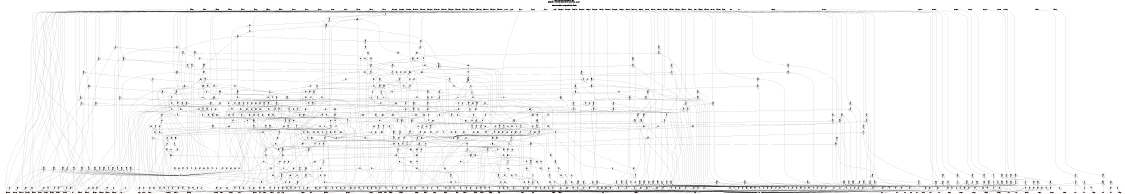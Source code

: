 # Network structure generated by ABC

digraph network {
size = "7.5,10";
center = true;
edge [dir = back];

{
  node [shape = plaintext];
  edge [style = invis];
  LevelTitle1 [label=""];
  LevelTitle2 [label=""];
  Level31 [label = ""];
  Level30 [label = ""];
  Level29 [label = ""];
  Level28 [label = ""];
  Level27 [label = ""];
  Level26 [label = ""];
  Level25 [label = ""];
  Level24 [label = ""];
  Level23 [label = ""];
  Level22 [label = ""];
  Level21 [label = ""];
  Level20 [label = ""];
  Level19 [label = ""];
  Level18 [label = ""];
  Level17 [label = ""];
  Level16 [label = ""];
  Level15 [label = ""];
  Level14 [label = ""];
  Level13 [label = ""];
  Level12 [label = ""];
  Level11 [label = ""];
  Level10 [label = ""];
  Level9 [label = ""];
  Level8 [label = ""];
  Level7 [label = ""];
  Level6 [label = ""];
  Level5 [label = ""];
  Level4 [label = ""];
  Level3 [label = ""];
  Level2 [label = ""];
  Level1 [label = ""];
  Level0 [label = ""];
  LevelTitle1 ->  LevelTitle2 ->  Level31 ->  Level30 ->  Level29 ->  Level28 ->  Level27 ->  Level26 ->  Level25 ->  Level24 ->  Level23 ->  Level22 ->  Level21 ->  Level20 ->  Level19 ->  Level18 ->  Level17 ->  Level16 ->  Level15 ->  Level14 ->  Level13 ->  Level12 ->  Level11 ->  Level10 ->  Level9 ->  Level8 ->  Level7 ->  Level6 ->  Level5 ->  Level4 ->  Level3 ->  Level2 ->  Level1 ->  Level0;
}

{
  rank = same;
  LevelTitle1;
  title1 [shape=plaintext,
          fontsize=20,
          fontname = "Times-Roman",
          label="Network structure visualized by ABC\nBenchmark \"s1512.blif\". Time was Thu Oct  8 20:46:06 2020. "
         ];
}

{
  rank = same;
  LevelTitle2;
  title2 [shape=plaintext,
          fontsize=18,
          fontname = "Times-Roman",
          label="The network contains 780 logic nodes and 57 latches.\n"
         ];
}

{
  rank = same;
  Level31;
  Node30 [label = "dataout_0", shape = invtriangle, color = coral, fillcolor = coral];
  Node31 [label = "dataout_1", shape = invtriangle, color = coral, fillcolor = coral];
  Node32 [label = "dataout_2", shape = invtriangle, color = coral, fillcolor = coral];
  Node33 [label = "dataout_3", shape = invtriangle, color = coral, fillcolor = coral];
  Node34 [label = "dataout_4", shape = invtriangle, color = coral, fillcolor = coral];
  Node35 [label = "dataout_5", shape = invtriangle, color = coral, fillcolor = coral];
  Node36 [label = "dataout_6", shape = invtriangle, color = coral, fillcolor = coral];
  Node37 [label = "dataout_7", shape = invtriangle, color = coral, fillcolor = coral];
  Node38 [label = "addrout_0", shape = invtriangle, color = coral, fillcolor = coral];
  Node39 [label = "addrout_1", shape = invtriangle, color = coral, fillcolor = coral];
  Node40 [label = "addrout_2", shape = invtriangle, color = coral, fillcolor = coral];
  Node41 [label = "addrout_3", shape = invtriangle, color = coral, fillcolor = coral];
  Node42 [label = "addrout_4", shape = invtriangle, color = coral, fillcolor = coral];
  Node43 [label = "addrout_5", shape = invtriangle, color = coral, fillcolor = coral];
  Node44 [label = "addrout_6", shape = invtriangle, color = coral, fillcolor = coral];
  Node45 [label = "addrout_7", shape = invtriangle, color = coral, fillcolor = coral];
  Node46 [label = "carryout1", shape = invtriangle, color = coral, fillcolor = coral];
  Node47 [label = "carryout3", shape = invtriangle, color = coral, fillcolor = coral];
  Node48 [label = "carryout7", shape = invtriangle, color = coral, fillcolor = coral];
  Node49 [label = "memw", shape = invtriangle, color = coral, fillcolor = coral];
  Node50 [label = "eoc", shape = invtriangle, color = coral, fillcolor = coral];
  Node52 [label = "startL_in", shape = box, color = coral, fillcolor = coral];
  Node55 [label = "videoL_in", shape = box, color = coral, fillcolor = coral];
  Node58 [label = "scanL_in", shape = box, color = coral, fillcolor = coral];
  Node61 [label = "eocL_in", shape = box, color = coral, fillcolor = coral];
  Node64 [label = "memwL_in", shape = box, color = coral, fillcolor = coral];
  Node67 [label = "actnum_0L_in", shape = box, color = coral, fillcolor = coral];
  Node70 [label = "actnum_1L_in", shape = box, color = coral, fillcolor = coral];
  Node73 [label = "actnum_2L_in", shape = box, color = coral, fillcolor = coral];
  Node76 [label = "actnum_3L_in", shape = box, color = coral, fillcolor = coral];
  Node79 [label = "actnum_4L_in", shape = box, color = coral, fillcolor = coral];
  Node82 [label = "actnum_5L_in", shape = box, color = coral, fillcolor = coral];
  Node85 [label = "actnum_6L_in", shape = box, color = coral, fillcolor = coral];
  Node88 [label = "actnum_7L_in", shape = box, color = coral, fillcolor = coral];
  Node91 [label = "flagL_in", shape = box, color = coral, fillcolor = coral];
  Node94 [label = "black_0L_in", shape = box, color = coral, fillcolor = coral];
  Node97 [label = "black_1L_in", shape = box, color = coral, fillcolor = coral];
  Node100 [label = "black_2L_in", shape = box, color = coral, fillcolor = coral];
  Node103 [label = "black_3L_in", shape = box, color = coral, fillcolor = coral];
  Node106 [label = "black_4L_in", shape = box, color = coral, fillcolor = coral];
  Node109 [label = "black_5L_in", shape = box, color = coral, fillcolor = coral];
  Node112 [label = "black_6L_in", shape = box, color = coral, fillcolor = coral];
  Node115 [label = "black_7L_in", shape = box, color = coral, fillcolor = coral];
  Node118 [label = "white_0L_in", shape = box, color = coral, fillcolor = coral];
  Node121 [label = "white_1L_in", shape = box, color = coral, fillcolor = coral];
  Node124 [label = "white_2L_in", shape = box, color = coral, fillcolor = coral];
  Node127 [label = "white_3L_in", shape = box, color = coral, fillcolor = coral];
  Node130 [label = "white_4L_in", shape = box, color = coral, fillcolor = coral];
  Node133 [label = "white_5L_in", shape = box, color = coral, fillcolor = coral];
  Node136 [label = "white_6L_in", shape = box, color = coral, fillcolor = coral];
  Node139 [label = "white_7L_in", shape = box, color = coral, fillcolor = coral];
  Node142 [label = "num_0L_in", shape = box, color = coral, fillcolor = coral];
  Node145 [label = "num_1L_in", shape = box, color = coral, fillcolor = coral];
  Node148 [label = "num_2L_in", shape = box, color = coral, fillcolor = coral];
  Node151 [label = "num_3L_in", shape = box, color = coral, fillcolor = coral];
  Node154 [label = "num_4L_in", shape = box, color = coral, fillcolor = coral];
  Node157 [label = "num_5L_in", shape = box, color = coral, fillcolor = coral];
  Node160 [label = "num_6L_in", shape = box, color = coral, fillcolor = coral];
  Node163 [label = "num_7L_in", shape = box, color = coral, fillcolor = coral];
  Node166 [label = "dataout_0L_in", shape = box, color = coral, fillcolor = coral];
  Node169 [label = "dataout_1L_in", shape = box, color = coral, fillcolor = coral];
  Node172 [label = "dataout_2L_in", shape = box, color = coral, fillcolor = coral];
  Node175 [label = "dataout_3L_in", shape = box, color = coral, fillcolor = coral];
  Node178 [label = "dataout_4L_in", shape = box, color = coral, fillcolor = coral];
  Node181 [label = "dataout_5L_in", shape = box, color = coral, fillcolor = coral];
  Node184 [label = "dataout_6L_in", shape = box, color = coral, fillcolor = coral];
  Node187 [label = "dataout_7L_in", shape = box, color = coral, fillcolor = coral];
  Node190 [label = "addrout_0L_in", shape = box, color = coral, fillcolor = coral];
  Node193 [label = "addrout_1L_in", shape = box, color = coral, fillcolor = coral];
  Node196 [label = "addrout_2L_in", shape = box, color = coral, fillcolor = coral];
  Node199 [label = "addrout_3L_in", shape = box, color = coral, fillcolor = coral];
  Node202 [label = "addrout_4L_in", shape = box, color = coral, fillcolor = coral];
  Node205 [label = "addrout_5L_in", shape = box, color = coral, fillcolor = coral];
  Node208 [label = "addrout_6L_in", shape = box, color = coral, fillcolor = coral];
  Node211 [label = "addrout_7L_in", shape = box, color = coral, fillcolor = coral];
  Node214 [label = "I1731L_in", shape = box, color = coral, fillcolor = coral];
  Node217 [label = "I1732L_in", shape = box, color = coral, fillcolor = coral];
  Node220 [label = "I1733L_in", shape = box, color = coral, fillcolor = coral];
}

{
  rank = same;
  Level30;
  Node281 [label = "281\n0 1", shape = ellipse];
}

{
  rank = same;
  Level29;
  Node279 [label = "279\n0- 1\n-0 1", shape = ellipse];
  Node743 [label = "743\n0000 1", shape = ellipse];
}

{
  rank = same;
  Level28;
  Node830 [label = "830\n11 1", shape = ellipse];
  Node985 [label = "985\n1-- 1\n-1- 1\n--1 1", shape = ellipse];
}

{
  rank = same;
  Level27;
  Node742 [label = "742\n0 1", shape = ellipse];
}

{
  rank = same;
  Level26;
  Node741 [label = "741\n0000 1", shape = ellipse];
}

{
  rank = same;
  Level25;
  Node280 [label = "280\n0 1", shape = ellipse];
  Node999 [label = "999\n0- 1\n-0 1", shape = ellipse];
}

{
  rank = same;
  Level24;
  Node237 [label = "237\n0- 1\n-0 1", shape = ellipse];
  Node270 [label = "270\n0- 1\n-0 1", shape = ellipse];
  Node278 [label = "278\n0- 1\n-0 1", shape = ellipse];
  Node740 [label = "740\n00 1", shape = ellipse];
  Node998 [label = "998\n00 1", shape = ellipse];
}

{
  rank = same;
  Level23;
  Node739 [label = "739\n0 1", shape = ellipse];
  Node828 [label = "828\n11 1", shape = ellipse];
  Node981 [label = "981\n1- 1\n-1 1", shape = ellipse];
  Node982 [label = "982\n1- 1\n-1 1", shape = ellipse];
  Node983 [label = "983\n1- 1\n-1 1", shape = ellipse];
  Node1001 [label = "1001\n00 1", shape = ellipse];
}

{
  rank = same;
  Level22;
  Node236 [label = "236\n0- 1\n-0 1", shape = ellipse];
  Node269 [label = "269\n0- 1\n-0 1", shape = ellipse];
  Node277 [label = "277\n0- 1\n-0 1", shape = ellipse];
  Node733 [label = "733\n0 1", shape = ellipse];
  Node734 [label = "734\n0 1", shape = ellipse];
  Node735 [label = "735\n0 1", shape = ellipse];
  Node737 [label = "737\n0 1", shape = ellipse];
  Node738 [label = "738\n0- 1\n-0 1", shape = ellipse];
  Node827 [label = "827\n11 1", shape = ellipse];
  Node997 [label = "997\n00 1", shape = ellipse];
}

{
  rank = same;
  Level21;
  Node246 [label = "246\n0- 1\n-0 1", shape = ellipse];
  Node254 [label = "254\n0- 1\n-0 1", shape = ellipse];
  Node732 [label = "732\n0- 1\n-0 1", shape = ellipse];
  Node736 [label = "736\n0- 1\n-0 1", shape = ellipse];
  Node824 [label = "824\n11 1", shape = ellipse];
  Node826 [label = "826\n11 1", shape = ellipse];
  Node978 [label = "978\n1- 1\n-1 1", shape = ellipse];
  Node979 [label = "979\n1- 1\n-1 1", shape = ellipse];
  Node980 [label = "980\n1- 1\n-1 1", shape = ellipse];
  Node984 [label = "984\n0--- 1\n-0-- 1\n--0- 1\n---0 1", shape = ellipse];
  Node995 [label = "995\n0- 1\n-0 1", shape = ellipse];
}

{
  rank = same;
  Level20;
  Node235 [label = "235\n0- 1\n-0 1", shape = ellipse];
  Node268 [label = "268\n0- 1\n-0 1", shape = ellipse];
  Node276 [label = "276\n0- 1\n-0 1", shape = ellipse];
  Node725 [label = "725\n0 1", shape = ellipse];
  Node726 [label = "726\n0 1", shape = ellipse];
  Node727 [label = "727\n0 1", shape = ellipse];
  Node729 [label = "729\n0 1", shape = ellipse];
  Node731 [label = "731\n0 1", shape = ellipse];
  Node823 [label = "823\n11 1", shape = ellipse];
  Node974 [label = "974\n1- 1\n-1 1", shape = ellipse];
  Node975 [label = "975\n1- 1\n-1 1", shape = ellipse];
  Node976 [label = "976\n1- 1\n-1 1", shape = ellipse];
  Node977 [label = "977\n1- 1\n-1 1", shape = ellipse];
  Node994 [label = "994\n00 1", shape = ellipse];
  Node996 [label = "996\n0000 1", shape = ellipse];
}

{
  rank = same;
  Level19;
  Node245 [label = "245\n0- 1\n-0 1", shape = ellipse];
  Node253 [label = "253\n0- 1\n-0 1", shape = ellipse];
  Node716 [label = "716\n0 1", shape = ellipse];
  Node718 [label = "718\n0 1", shape = ellipse];
  Node720 [label = "720\n0 1", shape = ellipse];
  Node721 [label = "721\n0 1", shape = ellipse];
  Node723 [label = "723\n0 1", shape = ellipse];
  Node724 [label = "724\n0- 1\n-0 1", shape = ellipse];
  Node728 [label = "728\n0--- 1\n-0-- 1\n--0- 1\n---0 1", shape = ellipse];
  Node730 [label = "730\n0- 1\n-0 1", shape = ellipse];
  Node822 [label = "822\n11 1", shape = ellipse];
  Node970 [label = "970\n1- 1\n-1 1", shape = ellipse];
  Node971 [label = "971\n1- 1\n-1 1", shape = ellipse];
  Node972 [label = "972\n1- 1\n-1 1", shape = ellipse];
  Node973 [label = "973\n1- 1\n-1 1", shape = ellipse];
}

{
  rank = same;
  Level18;
  Node234 [label = "234\n0- 1\n-0 1", shape = ellipse];
  Node267 [label = "267\n0- 1\n-0 1", shape = ellipse];
  Node275 [label = "275\n0- 1\n-0 1", shape = ellipse];
  Node708 [label = "708\n0 1", shape = ellipse];
  Node709 [label = "709\n0 1", shape = ellipse];
  Node710 [label = "710\n0 1", shape = ellipse];
  Node712 [label = "712\n0 1", shape = ellipse];
  Node714 [label = "714\n0 1", shape = ellipse];
  Node715 [label = "715\n11 1", shape = ellipse];
  Node717 [label = "717\n11 1", shape = ellipse];
  Node719 [label = "719\n11 1", shape = ellipse];
  Node722 [label = "722\n11 1", shape = ellipse];
  Node819 [label = "819\n11 1", shape = ellipse];
  Node966 [label = "966\n1- 1\n-1 1", shape = ellipse];
  Node967 [label = "967\n1- 1\n-1 1", shape = ellipse];
  Node968 [label = "968\n1- 1\n-1 1", shape = ellipse];
  Node969 [label = "969\n1- 1\n-1 1", shape = ellipse];
  Node993 [label = "993\n00 1", shape = ellipse];
}

{
  rank = same;
  Level17;
  Node244 [label = "244\n0- 1\n-0 1", shape = ellipse];
  Node252 [label = "252\n0- 1\n-0 1", shape = ellipse];
  Node699 [label = "699\n0 1", shape = ellipse];
  Node701 [label = "701\n0 1", shape = ellipse];
  Node703 [label = "703\n0 1", shape = ellipse];
  Node704 [label = "704\n0 1", shape = ellipse];
  Node706 [label = "706\n0 1", shape = ellipse];
  Node707 [label = "707\n0- 1\n-0 1", shape = ellipse];
  Node711 [label = "711\n1- 1\n-1 1", shape = ellipse];
  Node713 [label = "713\n0- 1\n-0 1", shape = ellipse];
  Node818 [label = "818\n11 1", shape = ellipse];
  Node820 [label = "820\n1- 1\n-1 1", shape = ellipse];
  Node821 [label = "821\n1- 1\n-1 1", shape = ellipse];
  Node962 [label = "962\n1- 1\n-1 1", shape = ellipse];
  Node963 [label = "963\n1- 1\n-1 1", shape = ellipse];
  Node964 [label = "964\n1- 1\n-1 1", shape = ellipse];
  Node965 [label = "965\n1- 1\n-1 1", shape = ellipse];
  Node989 [label = "989\n0- 1\n-0 1", shape = ellipse];
  Node992 [label = "992\n0- 1\n-0 1", shape = ellipse];
}

{
  rank = same;
  Level16;
  Node222 [label = "222\n00 1", shape = ellipse];
  Node223 [label = "223\n00 1", shape = ellipse];
  Node224 [label = "224\n00 1", shape = ellipse];
  Node230 [label = "230\n0- 1\n-0 1", shape = ellipse];
  Node233 [label = "233\n0- 1\n-0 1", shape = ellipse];
  Node266 [label = "266\n0- 1\n-0 1", shape = ellipse];
  Node271 [label = "271\n0- 1\n-0 1", shape = ellipse];
  Node274 [label = "274\n0- 1\n-0 1", shape = ellipse];
  Node691 [label = "691\n0 1", shape = ellipse];
  Node692 [label = "692\n0 1", shape = ellipse];
  Node693 [label = "693\n0 1", shape = ellipse];
  Node695 [label = "695\n0 1", shape = ellipse];
  Node697 [label = "697\n0 1", shape = ellipse];
  Node698 [label = "698\n11 1", shape = ellipse];
  Node700 [label = "700\n11 1", shape = ellipse];
  Node702 [label = "702\n11 1", shape = ellipse];
  Node705 [label = "705\n11 1", shape = ellipse];
  Node812 [label = "812\n11 1", shape = ellipse];
  Node814 [label = "814\n11 1", shape = ellipse];
  Node815 [label = "815\n11 1", shape = ellipse];
  Node817 [label = "817\n11 1", shape = ellipse];
  Node958 [label = "958\n1- 1\n-1 1", shape = ellipse];
  Node959 [label = "959\n1- 1\n-1 1", shape = ellipse];
  Node960 [label = "960\n1- 1\n-1 1", shape = ellipse];
  Node961 [label = "961\n1- 1\n-1 1", shape = ellipse];
  Node987 [label = "987\n00 1", shape = ellipse];
  Node991 [label = "991\n00 1", shape = ellipse];
}

{
  rank = same;
  Level15;
  Node231 [label = "231\n0- 1\n-0 1", shape = ellipse];
  Node232 [label = "232\n0- 1\n-0 1", shape = ellipse];
  Node239 [label = "239\n0- 1\n-0 1", shape = ellipse];
  Node243 [label = "243\n0- 1\n-0 1", shape = ellipse];
  Node247 [label = "247\n0- 1\n-0 1", shape = ellipse];
  Node251 [label = "251\n0- 1\n-0 1", shape = ellipse];
  Node263 [label = "263\n0- 1\n-0 1", shape = ellipse];
  Node264 [label = "264\n0- 1\n-0 1", shape = ellipse];
  Node265 [label = "265\n0- 1\n-0 1", shape = ellipse];
  Node272 [label = "272\n0- 1\n-0 1", shape = ellipse];
  Node273 [label = "273\n0- 1\n-0 1", shape = ellipse];
  Node673 [label = "673\n0 1", shape = ellipse];
  Node675 [label = "675\n0 1", shape = ellipse];
  Node676 [label = "676\n0 1", shape = ellipse];
  Node678 [label = "678\n0 1", shape = ellipse];
  Node680 [label = "680\n0 1", shape = ellipse];
  Node681 [label = "681\n0 1", shape = ellipse];
  Node683 [label = "683\n0 1", shape = ellipse];
  Node684 [label = "684\n0 1", shape = ellipse];
  Node686 [label = "686\n0 1", shape = ellipse];
  Node688 [label = "688\n0 1", shape = ellipse];
  Node689 [label = "689\n0 1", shape = ellipse];
  Node690 [label = "690\n0- 1\n-0 1", shape = ellipse];
  Node694 [label = "694\n1- 1\n-1 1", shape = ellipse];
  Node696 [label = "696\n0- 1\n-0 1", shape = ellipse];
  Node807 [label = "807\n11 1", shape = ellipse];
  Node808 [label = "808\n11 1", shape = ellipse];
  Node809 [label = "809\n11 1", shape = ellipse];
  Node810 [label = "810\n11 1", shape = ellipse];
  Node811 [label = "811\n11 1", shape = ellipse];
  Node813 [label = "813\n1- 1\n-1 1", shape = ellipse];
  Node816 [label = "816\n1- 1\n-1 1", shape = ellipse];
  Node952 [label = "952\n1- 1\n-1 1", shape = ellipse];
  Node953 [label = "953\n1- 1\n-1 1", shape = ellipse];
  Node954 [label = "954\n1- 1\n-1 1", shape = ellipse];
  Node955 [label = "955\n1- 1\n-1 1", shape = ellipse];
  Node956 [label = "956\n1- 1\n-1 1", shape = ellipse];
  Node957 [label = "957\n1- 1\n-1 1", shape = ellipse];
  Node988 [label = "988\n00 1", shape = ellipse];
  Node990 [label = "990\n00 1", shape = ellipse];
}

{
  rank = same;
  Level14;
  Node661 [label = "661\n0 1", shape = ellipse];
  Node662 [label = "662\n0 1", shape = ellipse];
  Node663 [label = "663\n0 1", shape = ellipse];
  Node665 [label = "665\n0 1", shape = ellipse];
  Node666 [label = "666\n0 1", shape = ellipse];
  Node667 [label = "667\n0 1", shape = ellipse];
  Node669 [label = "669\n0 1", shape = ellipse];
  Node671 [label = "671\n0 1", shape = ellipse];
  Node672 [label = "672\n11 1", shape = ellipse];
  Node674 [label = "674\n00 1", shape = ellipse];
  Node677 [label = "677\n11 1", shape = ellipse];
  Node679 [label = "679\n00 1", shape = ellipse];
  Node682 [label = "682\n11 1", shape = ellipse];
  Node685 [label = "685\n11 1", shape = ellipse];
  Node687 [label = "687\n00 1", shape = ellipse];
  Node798 [label = "798\n11 1", shape = ellipse];
  Node799 [label = "799\n11 1", shape = ellipse];
  Node800 [label = "800\n11 1", shape = ellipse];
  Node801 [label = "801\n11 1", shape = ellipse];
  Node803 [label = "803\n11 1", shape = ellipse];
  Node804 [label = "804\n11 1", shape = ellipse];
  Node806 [label = "806\n11 1", shape = ellipse];
  Node825 [label = "825\n0000 1", shape = ellipse];
  Node939 [label = "939\n1- 1\n-1 1", shape = ellipse];
  Node940 [label = "940\n1- 1\n-1 1", shape = ellipse];
  Node941 [label = "941\n1- 1\n-1 1", shape = ellipse];
  Node942 [label = "942\n1- 1\n-1 1", shape = ellipse];
  Node943 [label = "943\n1- 1\n-1 1", shape = ellipse];
  Node944 [label = "944\n1- 1\n-1 1", shape = ellipse];
  Node945 [label = "945\n1- 1\n-1 1", shape = ellipse];
  Node946 [label = "946\n1- 1\n-1 1", shape = ellipse];
  Node947 [label = "947\n1- 1\n-1 1", shape = ellipse];
  Node948 [label = "948\n1- 1\n-1 1", shape = ellipse];
  Node949 [label = "949\n1- 1\n-1 1", shape = ellipse];
  Node950 [label = "950\n1- 1\n-1 1", shape = ellipse];
  Node951 [label = "951\n1- 1\n-1 1", shape = ellipse];
}

{
  rank = same;
  Level13;
  Node240 [label = "240\n0- 1\n-0 1", shape = ellipse];
  Node241 [label = "241\n0- 1\n-0 1", shape = ellipse];
  Node242 [label = "242\n0- 1\n-0 1", shape = ellipse];
  Node248 [label = "248\n0- 1\n-0 1", shape = ellipse];
  Node249 [label = "249\n0- 1\n-0 1", shape = ellipse];
  Node250 [label = "250\n0- 1\n-0 1", shape = ellipse];
  Node624 [label = "624\n0 1", shape = ellipse];
  Node625 [label = "625\n0 1", shape = ellipse];
  Node627 [label = "627\n0 1", shape = ellipse];
  Node629 [label = "629\n0 1", shape = ellipse];
  Node631 [label = "631\n0 1", shape = ellipse];
  Node633 [label = "633\n0 1", shape = ellipse];
  Node635 [label = "635\n0 1", shape = ellipse];
  Node636 [label = "636\n0 1", shape = ellipse];
  Node637 [label = "637\n0 1", shape = ellipse];
  Node639 [label = "639\n0 1", shape = ellipse];
  Node640 [label = "640\n0 1", shape = ellipse];
  Node641 [label = "641\n0 1", shape = ellipse];
  Node643 [label = "643\n0 1", shape = ellipse];
  Node645 [label = "645\n0 1", shape = ellipse];
  Node646 [label = "646\n0 1", shape = ellipse];
  Node648 [label = "648\n0 1", shape = ellipse];
  Node650 [label = "650\n0 1", shape = ellipse];
  Node651 [label = "651\n0 1", shape = ellipse];
  Node653 [label = "653\n0 1", shape = ellipse];
  Node654 [label = "654\n0 1", shape = ellipse];
  Node656 [label = "656\n0 1", shape = ellipse];
  Node658 [label = "658\n0 1", shape = ellipse];
  Node659 [label = "659\n0 1", shape = ellipse];
  Node660 [label = "660\n0- 1\n-0 1", shape = ellipse];
  Node664 [label = "664\n0- 1\n-0 1", shape = ellipse];
  Node668 [label = "668\n1- 1\n-1 1", shape = ellipse];
  Node670 [label = "670\n0- 1\n-0 1", shape = ellipse];
  Node793 [label = "793\n11 1", shape = ellipse];
  Node794 [label = "794\n11 1", shape = ellipse];
  Node795 [label = "795\n11 1", shape = ellipse];
  Node796 [label = "796\n11 1", shape = ellipse];
  Node797 [label = "797\n11 1", shape = ellipse];
  Node802 [label = "802\n1- 1\n-1 1", shape = ellipse];
  Node805 [label = "805\n1- 1\n-1 1", shape = ellipse];
  Node938 [label = "938\n1- 1\n-1 1", shape = ellipse];
}

{
  rank = same;
  Level12;
  Node620 [label = "620\n0 1", shape = ellipse];
  Node622 [label = "622\n0 1", shape = ellipse];
  Node623 [label = "623\n0- 1\n-0 1", shape = ellipse];
  Node626 [label = "626\n0- 1\n-0 1", shape = ellipse];
  Node628 [label = "628\n0- 1\n-0 1", shape = ellipse];
  Node630 [label = "630\n0- 1\n-0 1", shape = ellipse];
  Node632 [label = "632\n0- 1\n-0 1", shape = ellipse];
  Node634 [label = "634\n0- 1\n-0 1", shape = ellipse];
  Node638 [label = "638\n0- 1\n-0 1", shape = ellipse];
  Node642 [label = "642\n11 1", shape = ellipse];
  Node644 [label = "644\n00 1", shape = ellipse];
  Node647 [label = "647\n11 1", shape = ellipse];
  Node649 [label = "649\n00 1", shape = ellipse];
  Node652 [label = "652\n11 1", shape = ellipse];
  Node655 [label = "655\n11 1", shape = ellipse];
  Node657 [label = "657\n00 1", shape = ellipse];
  Node789 [label = "789\n11 1", shape = ellipse];
  Node790 [label = "790\n11 1", shape = ellipse];
  Node792 [label = "792\n11 1", shape = ellipse];
  Node929 [label = "929\n1- 1\n-1 1", shape = ellipse];
  Node930 [label = "930\n1- 1\n-1 1", shape = ellipse];
  Node931 [label = "931\n1- 1\n-1 1", shape = ellipse];
  Node932 [label = "932\n1- 1\n-1 1", shape = ellipse];
  Node933 [label = "933\n1- 1\n-1 1", shape = ellipse];
  Node934 [label = "934\n1- 1\n-1 1", shape = ellipse];
  Node935 [label = "935\n1- 1\n-1 1", shape = ellipse];
  Node936 [label = "936\n1- 1\n-1 1", shape = ellipse];
  Node937 [label = "937\n1- 1\n-1 1", shape = ellipse];
}

{
  rank = same;
  Level11;
  Node229 [label = "229\n0- 1\n-0 1", shape = ellipse];
  Node590 [label = "590\n0 1", shape = ellipse];
  Node592 [label = "592\n0 1", shape = ellipse];
  Node593 [label = "593\n0 1", shape = ellipse];
  Node595 [label = "595\n0 1", shape = ellipse];
  Node596 [label = "596\n0 1", shape = ellipse];
  Node598 [label = "598\n0 1", shape = ellipse];
  Node600 [label = "600\n0 1", shape = ellipse];
  Node602 [label = "602\n0 1", shape = ellipse];
  Node604 [label = "604\n0 1", shape = ellipse];
  Node605 [label = "605\n0 1", shape = ellipse];
  Node607 [label = "607\n0 1", shape = ellipse];
  Node608 [label = "608\n0 1", shape = ellipse];
  Node610 [label = "610\n0 1", shape = ellipse];
  Node611 [label = "611\n0 1", shape = ellipse];
  Node613 [label = "613\n0 1", shape = ellipse];
  Node615 [label = "615\n0 1", shape = ellipse];
  Node617 [label = "617\n0 1", shape = ellipse];
  Node618 [label = "618\n0 1", shape = ellipse];
  Node619 [label = "619\n1- 1\n-1 1", shape = ellipse];
  Node621 [label = "621\n0- 1\n-0 1", shape = ellipse];
  Node785 [label = "785\n11 1", shape = ellipse];
  Node786 [label = "786\n11 1", shape = ellipse];
  Node787 [label = "787\n11 1", shape = ellipse];
  Node788 [label = "788\n1- 1\n-1 1", shape = ellipse];
  Node791 [label = "791\n1- 1\n-1 1", shape = ellipse];
  Node914 [label = "914\n1- 1\n-1 1", shape = ellipse];
  Node915 [label = "915\n1- 1\n-1 1", shape = ellipse];
  Node916 [label = "916\n1- 1\n-1 1", shape = ellipse];
  Node917 [label = "917\n1- 1\n-1 1", shape = ellipse];
  Node918 [label = "918\n1- 1\n-1 1", shape = ellipse];
  Node919 [label = "919\n1- 1\n-1 1", shape = ellipse];
  Node920 [label = "920\n1- 1\n-1 1", shape = ellipse];
  Node921 [label = "921\n1- 1\n-1 1", shape = ellipse];
  Node922 [label = "922\n1- 1\n-1 1", shape = ellipse];
  Node923 [label = "923\n1- 1\n-1 1", shape = ellipse];
  Node924 [label = "924\n1- 1\n-1 1", shape = ellipse];
  Node925 [label = "925\n1- 1\n-1 1", shape = ellipse];
  Node926 [label = "926\n1- 1\n-1 1", shape = ellipse];
  Node927 [label = "927\n1- 1\n-1 1", shape = ellipse];
  Node928 [label = "928\n1- 1\n-1 1", shape = ellipse];
}

{
  rank = same;
  Level10;
  Node566 [label = "566\n0 1", shape = ellipse];
  Node567 [label = "567\n0 1", shape = ellipse];
  Node568 [label = "568\n0 1", shape = ellipse];
  Node569 [label = "569\n0 1", shape = ellipse];
  Node570 [label = "570\n0 1", shape = ellipse];
  Node571 [label = "571\n0 1", shape = ellipse];
  Node572 [label = "572\n0 1", shape = ellipse];
  Node573 [label = "573\n0 1", shape = ellipse];
  Node574 [label = "574\n0 1", shape = ellipse];
  Node575 [label = "575\n0 1", shape = ellipse];
  Node577 [label = "577\n0 1", shape = ellipse];
  Node579 [label = "579\n0 1", shape = ellipse];
  Node580 [label = "580\n0 1", shape = ellipse];
  Node581 [label = "581\n0 1", shape = ellipse];
  Node582 [label = "582\n0 1", shape = ellipse];
  Node583 [label = "583\n0 1", shape = ellipse];
  Node584 [label = "584\n0 1", shape = ellipse];
  Node585 [label = "585\n0 1", shape = ellipse];
  Node586 [label = "586\n0 1", shape = ellipse];
  Node588 [label = "588\n0 1", shape = ellipse];
  Node589 [label = "589\n0- 1\n-0 1", shape = ellipse];
  Node591 [label = "591\n11 1", shape = ellipse];
  Node594 [label = "594\n11 1", shape = ellipse];
  Node597 [label = "597\n11 1", shape = ellipse];
  Node599 [label = "599\n11 1", shape = ellipse];
  Node601 [label = "601\n11 1", shape = ellipse];
  Node603 [label = "603\n00 1", shape = ellipse];
  Node606 [label = "606\n11 1", shape = ellipse];
  Node609 [label = "609\n00 1", shape = ellipse];
  Node612 [label = "612\n11 1", shape = ellipse];
  Node614 [label = "614\n11 1", shape = ellipse];
  Node616 [label = "616\n00 1", shape = ellipse];
  Node781 [label = "781\n11 1", shape = ellipse];
  Node782 [label = "782\n11 1", shape = ellipse];
  Node784 [label = "784\n11 1", shape = ellipse];
  Node907 [label = "907\n1- 1\n-1 1", shape = ellipse];
  Node908 [label = "908\n1- 1\n-1 1", shape = ellipse];
  Node909 [label = "909\n1- 1\n-1 1", shape = ellipse];
  Node910 [label = "910\n1- 1\n-1 1", shape = ellipse];
  Node911 [label = "911\n1- 1\n-1 1", shape = ellipse];
  Node912 [label = "912\n1- 1\n-1 1", shape = ellipse];
  Node913 [label = "913\n1- 1\n-1 1", shape = ellipse];
}

{
  rank = same;
  Level9;
  Node228 [label = "228\n0- 1\n-0 1", shape = ellipse];
  Node545 [label = "545\n0 1", shape = ellipse];
  Node547 [label = "547\n0 1", shape = ellipse];
  Node549 [label = "549\n0 1", shape = ellipse];
  Node551 [label = "551\n0 1", shape = ellipse];
  Node553 [label = "553\n0 1", shape = ellipse];
  Node555 [label = "555\n0 1", shape = ellipse];
  Node556 [label = "556\n0 1", shape = ellipse];
  Node558 [label = "558\n0 1", shape = ellipse];
  Node559 [label = "559\n0 1", shape = ellipse];
  Node561 [label = "561\n0 1", shape = ellipse];
  Node563 [label = "563\n0 1", shape = ellipse];
  Node564 [label = "564\n0 1", shape = ellipse];
  Node565 [label = "565\n1- 1\n-1 1", shape = ellipse];
  Node576 [label = "576\n00 1", shape = ellipse];
  Node578 [label = "578\n00 1", shape = ellipse];
  Node587 [label = "587\n1- 1\n-1 1", shape = ellipse];
  Node777 [label = "777\n11 1", shape = ellipse];
  Node778 [label = "778\n11 1", shape = ellipse];
  Node779 [label = "779\n11 1", shape = ellipse];
  Node780 [label = "780\n1- 1\n-1 1", shape = ellipse];
  Node783 [label = "783\n1- 1\n-1 1", shape = ellipse];
  Node906 [label = "906\n1- 1\n-1 1", shape = ellipse];
}

{
  rank = same;
  Level8;
  Node537 [label = "537\n0 1", shape = ellipse];
  Node539 [label = "539\n0 1", shape = ellipse];
  Node541 [label = "541\n0 1", shape = ellipse];
  Node543 [label = "543\n0 1", shape = ellipse];
  Node544 [label = "544\n11 1", shape = ellipse];
  Node546 [label = "546\n11 1", shape = ellipse];
  Node548 [label = "548\n0- 1\n-0 1", shape = ellipse];
  Node550 [label = "550\n0- 1\n-0 1", shape = ellipse];
  Node552 [label = "552\n11 1", shape = ellipse];
  Node554 [label = "554\n00 1", shape = ellipse];
  Node557 [label = "557\n00 1", shape = ellipse];
  Node560 [label = "560\n11 1", shape = ellipse];
  Node562 [label = "562\n00 1", shape = ellipse];
  Node773 [label = "773\n11 1", shape = ellipse];
  Node774 [label = "774\n11 1", shape = ellipse];
  Node776 [label = "776\n11 1", shape = ellipse];
  Node904 [label = "904\n1- 1\n-1 1", shape = ellipse];
  Node905 [label = "905\n1- 1\n-1 1", shape = ellipse];
}

{
  rank = same;
  Level7;
  Node525 [label = "525\n0 1", shape = ellipse];
  Node527 [label = "527\n0 1", shape = ellipse];
  Node529 [label = "529\n0 1", shape = ellipse];
  Node530 [label = "530\n0 1", shape = ellipse];
  Node532 [label = "532\n0 1", shape = ellipse];
  Node533 [label = "533\n0 1", shape = ellipse];
  Node535 [label = "535\n0 1", shape = ellipse];
  Node536 [label = "536\n0 1", shape = ellipse];
  Node538 [label = "538\n0- 1\n-0 1", shape = ellipse];
  Node540 [label = "540\n0- 1\n-0 1", shape = ellipse];
  Node542 [label = "542\n1- 1\n-1 1", shape = ellipse];
  Node767 [label = "767\n11 1", shape = ellipse];
  Node768 [label = "768\n11 1", shape = ellipse];
  Node769 [label = "769\n11 1", shape = ellipse];
  Node772 [label = "772\n1- 1\n-1 1", shape = ellipse];
  Node775 [label = "775\n1- 1\n-1 1", shape = ellipse];
  Node903 [label = "903\n1- 1\n-1 1", shape = ellipse];
}

{
  rank = same;
  Level6;
  Node520 [label = "520\n0 1", shape = ellipse];
  Node522 [label = "522\n0 1", shape = ellipse];
  Node524 [label = "524\n0 1", shape = ellipse];
  Node526 [label = "526\n0- 1\n-0 1", shape = ellipse];
  Node528 [label = "528\n00 1", shape = ellipse];
  Node531 [label = "531\n00 1", shape = ellipse];
  Node534 [label = "534\n00 1", shape = ellipse];
  Node764 [label = "764\n11 1", shape = ellipse];
  Node765 [label = "765\n11 1", shape = ellipse];
  Node766 [label = "766\n11 1", shape = ellipse];
}

{
  rank = same;
  Level5;
  Node509 [label = "509\n0 1", shape = ellipse];
  Node510 [label = "510\n0 1", shape = ellipse];
  Node512 [label = "512\n0 1", shape = ellipse];
  Node513 [label = "513\n0 1", shape = ellipse];
  Node515 [label = "515\n0 1", shape = ellipse];
  Node516 [label = "516\n0 1", shape = ellipse];
  Node518 [label = "518\n0 1", shape = ellipse];
  Node519 [label = "519\n0 1", shape = ellipse];
  Node521 [label = "521\n00 1", shape = ellipse];
  Node523 [label = "523\n1- 1\n-1 1", shape = ellipse];
  Node761 [label = "761\n11 1", shape = ellipse];
  Node762 [label = "762\n11 1", shape = ellipse];
  Node763 [label = "763\n11 1", shape = ellipse];
  Node770 [label = "770\n1- 1\n-1 1", shape = ellipse];
  Node771 [label = "771\n1- 1\n-1 1", shape = ellipse];
  Node902 [label = "902\n1-- 1\n-1- 1\n--1 1", shape = ellipse];
}

{
  rank = same;
  Level4;
  Node482 [label = "482\n0 1", shape = ellipse];
  Node483 [label = "483\n0 1", shape = ellipse];
  Node484 [label = "484\n0 1", shape = ellipse];
  Node485 [label = "485\n0 1", shape = ellipse];
  Node486 [label = "486\n0 1", shape = ellipse];
  Node487 [label = "487\n0 1", shape = ellipse];
  Node488 [label = "488\n0 1", shape = ellipse];
  Node489 [label = "489\n0 1", shape = ellipse];
  Node490 [label = "490\n0 1", shape = ellipse];
  Node491 [label = "491\n0 1", shape = ellipse];
  Node492 [label = "492\n0 1", shape = ellipse];
  Node493 [label = "493\n0 1", shape = ellipse];
  Node494 [label = "494\n0 1", shape = ellipse];
  Node495 [label = "495\n0 1", shape = ellipse];
  Node496 [label = "496\n0 1", shape = ellipse];
  Node497 [label = "497\n0 1", shape = ellipse];
  Node498 [label = "498\n0 1", shape = ellipse];
  Node500 [label = "500\n0 1", shape = ellipse];
  Node502 [label = "502\n0 1", shape = ellipse];
  Node504 [label = "504\n0 1", shape = ellipse];
  Node505 [label = "505\n0 1", shape = ellipse];
  Node507 [label = "507\n0 1", shape = ellipse];
  Node508 [label = "508\n00 1", shape = ellipse];
  Node511 [label = "511\n00 1", shape = ellipse];
  Node514 [label = "514\n00 1", shape = ellipse];
  Node517 [label = "517\n00 1", shape = ellipse];
  Node756 [label = "756\n11 1", shape = ellipse];
  Node757 [label = "757\n11 1", shape = ellipse];
  Node758 [label = "758\n11 1", shape = ellipse];
  Node759 [label = "759\n11 1", shape = ellipse];
  Node760 [label = "760\n11 1", shape = ellipse];
  Node884 [label = "884\n1-- 1\n-1- 1\n--1 1", shape = ellipse];
  Node885 [label = "885\n1-- 1\n-1- 1\n--1 1", shape = ellipse];
  Node886 [label = "886\n1-- 1\n-1- 1\n--1 1", shape = ellipse];
  Node887 [label = "887\n1-- 1\n-1- 1\n--1 1", shape = ellipse];
  Node888 [label = "888\n1-- 1\n-1- 1\n--1 1", shape = ellipse];
  Node889 [label = "889\n1-- 1\n-1- 1\n--1 1", shape = ellipse];
  Node890 [label = "890\n1-- 1\n-1- 1\n--1 1", shape = ellipse];
  Node891 [label = "891\n1-- 1\n-1- 1\n--1 1", shape = ellipse];
  Node892 [label = "892\n1-- 1\n-1- 1\n--1 1", shape = ellipse];
  Node893 [label = "893\n1-- 1\n-1- 1\n--1 1", shape = ellipse];
  Node894 [label = "894\n1-- 1\n-1- 1\n--1 1", shape = ellipse];
  Node895 [label = "895\n1-- 1\n-1- 1\n--1 1", shape = ellipse];
  Node896 [label = "896\n1-- 1\n-1- 1\n--1 1", shape = ellipse];
  Node897 [label = "897\n1-- 1\n-1- 1\n--1 1", shape = ellipse];
  Node898 [label = "898\n1-- 1\n-1- 1\n--1 1", shape = ellipse];
  Node899 [label = "899\n1-- 1\n-1- 1\n--1 1", shape = ellipse];
  Node900 [label = "900\n0- 1\n-0 1", shape = ellipse];
  Node986 [label = "986\n0- 1\n-0 1", shape = ellipse];
}

{
  rank = same;
  Level3;
  Node225 [label = "225\n0- 1\n-0 1", shape = ellipse];
  Node226 [label = "226\n0- 1\n-0 1", shape = ellipse];
  Node227 [label = "227\n0- 1\n-0 1", shape = ellipse];
  Node238 [label = "238\n0- 1\n-0 1", shape = ellipse];
  Node255 [label = "255\n0- 1\n-0 1", shape = ellipse];
  Node256 [label = "256\n0- 1\n-0 1", shape = ellipse];
  Node257 [label = "257\n0- 1\n-0 1", shape = ellipse];
  Node258 [label = "258\n0- 1\n-0 1", shape = ellipse];
  Node259 [label = "259\n0- 1\n-0 1", shape = ellipse];
  Node260 [label = "260\n0- 1\n-0 1", shape = ellipse];
  Node261 [label = "261\n0- 1\n-0 1", shape = ellipse];
  Node262 [label = "262\n0- 1\n-0 1", shape = ellipse];
  Node471 [label = "471\n0 1", shape = ellipse];
  Node473 [label = "473\n0 1", shape = ellipse];
  Node474 [label = "474\n0 1", shape = ellipse];
  Node476 [label = "476\n0 1", shape = ellipse];
  Node477 [label = "477\n0 1", shape = ellipse];
  Node479 [label = "479\n0 1", shape = ellipse];
  Node480 [label = "480\n0 1", shape = ellipse];
  Node481 [label = "481\n00 1", shape = ellipse];
  Node499 [label = "499\n0-- 1\n-0- 1\n--0 1", shape = ellipse];
  Node501 [label = "501\n1- 1\n-1 1", shape = ellipse];
  Node503 [label = "503\n1- 1\n-1 1", shape = ellipse];
  Node506 [label = "506\n1- 1\n-1 1", shape = ellipse];
  Node752 [label = "752\n11 1", shape = ellipse];
  Node753 [label = "753\n11 1", shape = ellipse];
  Node754 [label = "754\n11 1", shape = ellipse];
  Node755 [label = "755\n000 1", shape = ellipse];
  Node829 [label = "829\n00 1", shape = ellipse];
  Node882 [label = "882\n1- 1\n-1 1", shape = ellipse];
  Node883 [label = "883\n1- 1\n-1 1", shape = ellipse];
  Node1000 [label = "1000\n000 1", shape = ellipse];
}

{
  rank = same;
  Level2;
  Node466 [label = "466\n0 1", shape = ellipse];
  Node467 [label = "467\n0 1", shape = ellipse];
  Node468 [label = "468\n0 1", shape = ellipse];
  Node469 [label = "469\n0 1", shape = ellipse];
  Node470 [label = "470\n0- 1\n-0 1", shape = ellipse];
  Node472 [label = "472\n00 1", shape = ellipse];
  Node475 [label = "475\n00 1", shape = ellipse];
  Node478 [label = "478\n00 1", shape = ellipse];
  Node744 [label = "744\n11 1", shape = ellipse];
  Node745 [label = "745\n11 1", shape = ellipse];
  Node746 [label = "746\n11 1", shape = ellipse];
  Node747 [label = "747\n11 1", shape = ellipse];
  Node748 [label = "748\n11 1", shape = ellipse];
  Node749 [label = "749\n11 1", shape = ellipse];
  Node750 [label = "750\n11 1", shape = ellipse];
  Node751 [label = "751\n11 1", shape = ellipse];
  Node831 [label = "831\n1-- 1\n-1- 1\n--1 1", shape = ellipse];
  Node832 [label = "832\n1-- 1\n-1- 1\n--1 1", shape = ellipse];
  Node833 [label = "833\n1- 1\n-1 1", shape = ellipse];
  Node834 [label = "834\n1-- 1\n-1- 1\n--1 1", shape = ellipse];
  Node835 [label = "835\n1-- 1\n-1- 1\n--1 1", shape = ellipse];
  Node836 [label = "836\n1- 1\n-1 1", shape = ellipse];
  Node837 [label = "837\n1-- 1\n-1- 1\n--1 1", shape = ellipse];
  Node838 [label = "838\n1-- 1\n-1- 1\n--1 1", shape = ellipse];
  Node839 [label = "839\n1-- 1\n-1- 1\n--1 1", shape = ellipse];
  Node840 [label = "840\n1-- 1\n-1- 1\n--1 1", shape = ellipse];
  Node841 [label = "841\n1-- 1\n-1- 1\n--1 1", shape = ellipse];
  Node842 [label = "842\n1- 1\n-1 1", shape = ellipse];
  Node843 [label = "843\n1-- 1\n-1- 1\n--1 1", shape = ellipse];
  Node844 [label = "844\n1-- 1\n-1- 1\n--1 1", shape = ellipse];
  Node845 [label = "845\n1-- 1\n-1- 1\n--1 1", shape = ellipse];
  Node846 [label = "846\n1-- 1\n-1- 1\n--1 1", shape = ellipse];
  Node847 [label = "847\n1-- 1\n-1- 1\n--1 1", shape = ellipse];
  Node848 [label = "848\n1-- 1\n-1- 1\n--1 1", shape = ellipse];
  Node849 [label = "849\n1-- 1\n-1- 1\n--1 1", shape = ellipse];
  Node850 [label = "850\n1-- 1\n-1- 1\n--1 1", shape = ellipse];
  Node851 [label = "851\n1-- 1\n-1- 1\n--1 1", shape = ellipse];
  Node852 [label = "852\n1- 1\n-1 1", shape = ellipse];
  Node853 [label = "853\n1-- 1\n-1- 1\n--1 1", shape = ellipse];
  Node854 [label = "854\n1-- 1\n-1- 1\n--1 1", shape = ellipse];
  Node855 [label = "855\n1- 1\n-1 1", shape = ellipse];
  Node856 [label = "856\n1-- 1\n-1- 1\n--1 1", shape = ellipse];
  Node857 [label = "857\n1-- 1\n-1- 1\n--1 1", shape = ellipse];
  Node858 [label = "858\n1-- 1\n-1- 1\n--1 1", shape = ellipse];
  Node859 [label = "859\n1-- 1\n-1- 1\n--1 1", shape = ellipse];
  Node860 [label = "860\n1-- 1\n-1- 1\n--1 1", shape = ellipse];
  Node861 [label = "861\n1-- 1\n-1- 1\n--1 1", shape = ellipse];
  Node862 [label = "862\n1-- 1\n-1- 1\n--1 1", shape = ellipse];
  Node863 [label = "863\n1- 1\n-1 1", shape = ellipse];
  Node864 [label = "864\n1-- 1\n-1- 1\n--1 1", shape = ellipse];
  Node865 [label = "865\n1-- 1\n-1- 1\n--1 1", shape = ellipse];
  Node866 [label = "866\n1- 1\n-1 1", shape = ellipse];
  Node867 [label = "867\n1- 1\n-1 1", shape = ellipse];
  Node868 [label = "868\n1-- 1\n-1- 1\n--1 1", shape = ellipse];
  Node869 [label = "869\n1-- 1\n-1- 1\n--1 1", shape = ellipse];
  Node870 [label = "870\n1- 1\n-1 1", shape = ellipse];
  Node871 [label = "871\n1-- 1\n-1- 1\n--1 1", shape = ellipse];
  Node872 [label = "872\n1- 1\n-1 1", shape = ellipse];
  Node873 [label = "873\n1-- 1\n-1- 1\n--1 1", shape = ellipse];
  Node874 [label = "874\n1-- 1\n-1- 1\n--1 1", shape = ellipse];
  Node875 [label = "875\n1- 1\n-1 1", shape = ellipse];
  Node876 [label = "876\n1- 1\n-1 1", shape = ellipse];
  Node877 [label = "877\n1-- 1\n-1- 1\n--1 1", shape = ellipse];
  Node878 [label = "878\n1-- 1\n-1- 1\n--1 1", shape = ellipse];
  Node879 [label = "879\n1-- 1\n-1- 1\n--1 1", shape = ellipse];
  Node880 [label = "880\n1-- 1\n-1- 1\n--1 1", shape = ellipse];
  Node881 [label = "881\n0- 1\n-0 1", shape = ellipse];
  Node901 [label = "901\n00 1", shape = ellipse];
}

{
  rank = same;
  Level1;
  Node282 [label = "282\n0 1", shape = ellipse];
  Node283 [label = "283\n0 1", shape = ellipse];
  Node284 [label = "284\n0 1", shape = ellipse];
  Node285 [label = "285\n0 1", shape = ellipse];
  Node286 [label = "286\n0 1", shape = ellipse];
  Node287 [label = "287\n0 1", shape = ellipse];
  Node288 [label = "288\n0 1", shape = ellipse];
  Node289 [label = "289\n0 1", shape = ellipse];
  Node290 [label = "290\n0 1", shape = ellipse];
  Node291 [label = "291\n0 1", shape = ellipse];
  Node292 [label = "292\n0 1", shape = ellipse];
  Node293 [label = "293\n0 1", shape = ellipse];
  Node294 [label = "294\n0 1", shape = ellipse];
  Node295 [label = "295\n0 1", shape = ellipse];
  Node296 [label = "296\n0 1", shape = ellipse];
  Node297 [label = "297\n0 1", shape = ellipse];
  Node298 [label = "298\n0 1", shape = ellipse];
  Node299 [label = "299\n0 1", shape = ellipse];
  Node300 [label = "300\n0 1", shape = ellipse];
  Node301 [label = "301\n0 1", shape = ellipse];
  Node302 [label = "302\n0 1", shape = ellipse];
  Node303 [label = "303\n0 1", shape = ellipse];
  Node304 [label = "304\n0 1", shape = ellipse];
  Node305 [label = "305\n0 1", shape = ellipse];
  Node306 [label = "306\n0 1", shape = ellipse];
  Node307 [label = "307\n0 1", shape = ellipse];
  Node308 [label = "308\n0 1", shape = ellipse];
  Node309 [label = "309\n0 1", shape = ellipse];
  Node310 [label = "310\n0 1", shape = ellipse];
  Node311 [label = "311\n0 1", shape = ellipse];
  Node312 [label = "312\n0 1", shape = ellipse];
  Node313 [label = "313\n0 1", shape = ellipse];
  Node314 [label = "314\n0 1", shape = ellipse];
  Node315 [label = "315\n0 1", shape = ellipse];
  Node316 [label = "316\n0 1", shape = ellipse];
  Node317 [label = "317\n0 1", shape = ellipse];
  Node318 [label = "318\n0 1", shape = ellipse];
  Node319 [label = "319\n0 1", shape = ellipse];
  Node320 [label = "320\n0 1", shape = ellipse];
  Node321 [label = "321\n0 1", shape = ellipse];
  Node322 [label = "322\n0 1", shape = ellipse];
  Node323 [label = "323\n0 1", shape = ellipse];
  Node324 [label = "324\n0 1", shape = ellipse];
  Node325 [label = "325\n0 1", shape = ellipse];
  Node326 [label = "326\n0 1", shape = ellipse];
  Node327 [label = "327\n0 1", shape = ellipse];
  Node328 [label = "328\n0 1", shape = ellipse];
  Node329 [label = "329\n0 1", shape = ellipse];
  Node330 [label = "330\n0 1", shape = ellipse];
  Node331 [label = "331\n0 1", shape = ellipse];
  Node332 [label = "332\n0 1", shape = ellipse];
  Node333 [label = "333\n0 1", shape = ellipse];
  Node334 [label = "334\n0 1", shape = ellipse];
  Node335 [label = "335\n0 1", shape = ellipse];
  Node336 [label = "336\n0 1", shape = ellipse];
  Node337 [label = "337\n0 1", shape = ellipse];
  Node338 [label = "338\n0 1", shape = ellipse];
  Node339 [label = "339\n0 1", shape = ellipse];
  Node340 [label = "340\n0 1", shape = ellipse];
  Node341 [label = "341\n0 1", shape = ellipse];
  Node342 [label = "342\n0 1", shape = ellipse];
  Node343 [label = "343\n0 1", shape = ellipse];
  Node344 [label = "344\n0 1", shape = ellipse];
  Node345 [label = "345\n0 1", shape = ellipse];
  Node346 [label = "346\n0 1", shape = ellipse];
  Node347 [label = "347\n0 1", shape = ellipse];
  Node348 [label = "348\n0 1", shape = ellipse];
  Node349 [label = "349\n0 1", shape = ellipse];
  Node350 [label = "350\n0 1", shape = ellipse];
  Node351 [label = "351\n0 1", shape = ellipse];
  Node352 [label = "352\n0 1", shape = ellipse];
  Node353 [label = "353\n0 1", shape = ellipse];
  Node354 [label = "354\n0 1", shape = ellipse];
  Node355 [label = "355\n0 1", shape = ellipse];
  Node356 [label = "356\n0 1", shape = ellipse];
  Node357 [label = "357\n0 1", shape = ellipse];
  Node358 [label = "358\n0 1", shape = ellipse];
  Node359 [label = "359\n0 1", shape = ellipse];
  Node360 [label = "360\n0 1", shape = ellipse];
  Node361 [label = "361\n0 1", shape = ellipse];
  Node362 [label = "362\n0 1", shape = ellipse];
  Node363 [label = "363\n0 1", shape = ellipse];
  Node364 [label = "364\n0 1", shape = ellipse];
  Node365 [label = "365\n0 1", shape = ellipse];
  Node366 [label = "366\n0 1", shape = ellipse];
  Node367 [label = "367\n0 1", shape = ellipse];
  Node368 [label = "368\n0 1", shape = ellipse];
  Node369 [label = "369\n0 1", shape = ellipse];
  Node370 [label = "370\n0 1", shape = ellipse];
  Node371 [label = "371\n0 1", shape = ellipse];
  Node372 [label = "372\n0 1", shape = ellipse];
  Node373 [label = "373\n0 1", shape = ellipse];
  Node374 [label = "374\n0 1", shape = ellipse];
  Node375 [label = "375\n0 1", shape = ellipse];
  Node376 [label = "376\n0 1", shape = ellipse];
  Node377 [label = "377\n0 1", shape = ellipse];
  Node378 [label = "378\n0 1", shape = ellipse];
  Node379 [label = "379\n0 1", shape = ellipse];
  Node380 [label = "380\n0 1", shape = ellipse];
  Node381 [label = "381\n0 1", shape = ellipse];
  Node382 [label = "382\n0 1", shape = ellipse];
  Node383 [label = "383\n0 1", shape = ellipse];
  Node384 [label = "384\n0 1", shape = ellipse];
  Node385 [label = "385\n0 1", shape = ellipse];
  Node386 [label = "386\n0 1", shape = ellipse];
  Node387 [label = "387\n0 1", shape = ellipse];
  Node388 [label = "388\n0 1", shape = ellipse];
  Node389 [label = "389\n0 1", shape = ellipse];
  Node390 [label = "390\n0 1", shape = ellipse];
  Node391 [label = "391\n0 1", shape = ellipse];
  Node392 [label = "392\n0 1", shape = ellipse];
  Node393 [label = "393\n0 1", shape = ellipse];
  Node394 [label = "394\n0 1", shape = ellipse];
  Node395 [label = "395\n0 1", shape = ellipse];
  Node396 [label = "396\n0 1", shape = ellipse];
  Node397 [label = "397\n0 1", shape = ellipse];
  Node398 [label = "398\n0 1", shape = ellipse];
  Node399 [label = "399\n0 1", shape = ellipse];
  Node400 [label = "400\n0 1", shape = ellipse];
  Node401 [label = "401\n0 1", shape = ellipse];
  Node402 [label = "402\n0 1", shape = ellipse];
  Node403 [label = "403\n0 1", shape = ellipse];
  Node404 [label = "404\n0 1", shape = ellipse];
  Node405 [label = "405\n0 1", shape = ellipse];
  Node406 [label = "406\n0 1", shape = ellipse];
  Node407 [label = "407\n0 1", shape = ellipse];
  Node408 [label = "408\n0 1", shape = ellipse];
  Node409 [label = "409\n0 1", shape = ellipse];
  Node410 [label = "410\n0 1", shape = ellipse];
  Node411 [label = "411\n0 1", shape = ellipse];
  Node412 [label = "412\n0 1", shape = ellipse];
  Node413 [label = "413\n0 1", shape = ellipse];
  Node414 [label = "414\n0 1", shape = ellipse];
  Node415 [label = "415\n0 1", shape = ellipse];
  Node416 [label = "416\n0 1", shape = ellipse];
  Node417 [label = "417\n0 1", shape = ellipse];
  Node418 [label = "418\n0 1", shape = ellipse];
  Node419 [label = "419\n0 1", shape = ellipse];
  Node420 [label = "420\n0 1", shape = ellipse];
  Node421 [label = "421\n0 1", shape = ellipse];
  Node422 [label = "422\n0 1", shape = ellipse];
  Node423 [label = "423\n0 1", shape = ellipse];
  Node424 [label = "424\n0 1", shape = ellipse];
  Node425 [label = "425\n0 1", shape = ellipse];
  Node426 [label = "426\n0 1", shape = ellipse];
  Node427 [label = "427\n0 1", shape = ellipse];
  Node428 [label = "428\n0 1", shape = ellipse];
  Node429 [label = "429\n0 1", shape = ellipse];
  Node430 [label = "430\n0 1", shape = ellipse];
  Node431 [label = "431\n0 1", shape = ellipse];
  Node432 [label = "432\n0 1", shape = ellipse];
  Node433 [label = "433\n0 1", shape = ellipse];
  Node434 [label = "434\n0 1", shape = ellipse];
  Node435 [label = "435\n0 1", shape = ellipse];
  Node436 [label = "436\n0 1", shape = ellipse];
  Node437 [label = "437\n0 1", shape = ellipse];
  Node438 [label = "438\n0 1", shape = ellipse];
  Node439 [label = "439\n0 1", shape = ellipse];
  Node440 [label = "440\n0 1", shape = ellipse];
  Node441 [label = "441\n0 1", shape = ellipse];
  Node442 [label = "442\n0 1", shape = ellipse];
  Node443 [label = "443\n0 1", shape = ellipse];
  Node444 [label = "444\n0 1", shape = ellipse];
  Node445 [label = "445\n0 1", shape = ellipse];
  Node446 [label = "446\n0 1", shape = ellipse];
  Node447 [label = "447\n0 1", shape = ellipse];
  Node448 [label = "448\n0 1", shape = ellipse];
  Node449 [label = "449\n0 1", shape = ellipse];
  Node450 [label = "450\n0 1", shape = ellipse];
  Node451 [label = "451\n0 1", shape = ellipse];
  Node452 [label = "452\n0 1", shape = ellipse];
  Node453 [label = "453\n0 1", shape = ellipse];
  Node454 [label = "454\n0 1", shape = ellipse];
  Node455 [label = "455\n0 1", shape = ellipse];
  Node456 [label = "456\n0 1", shape = ellipse];
  Node457 [label = "457\n0 1", shape = ellipse];
  Node458 [label = "458\n0 1", shape = ellipse];
  Node459 [label = "459\n0 1", shape = ellipse];
  Node460 [label = "460\n0 1", shape = ellipse];
  Node461 [label = "461\n0 1", shape = ellipse];
  Node462 [label = "462\n0 1", shape = ellipse];
  Node463 [label = "463\n0 1", shape = ellipse];
  Node464 [label = "464\n0 1", shape = ellipse];
  Node465 [label = "465\n0 1", shape = ellipse];
}

{
  rank = same;
  Level0;
  Node1 [label = "rst_11", shape = triangle, color = coral, fillcolor = coral];
  Node2 [label = "rst_10", shape = triangle, color = coral, fillcolor = coral];
  Node3 [label = "rst_9", shape = triangle, color = coral, fillcolor = coral];
  Node4 [label = "rst_8", shape = triangle, color = coral, fillcolor = coral];
  Node5 [label = "rst_7", shape = triangle, color = coral, fillcolor = coral];
  Node6 [label = "rst_6", shape = triangle, color = coral, fillcolor = coral];
  Node7 [label = "rst_5", shape = triangle, color = coral, fillcolor = coral];
  Node8 [label = "rst_4", shape = triangle, color = coral, fillcolor = coral];
  Node9 [label = "rst_3", shape = triangle, color = coral, fillcolor = coral];
  Node10 [label = "rst_2", shape = triangle, color = coral, fillcolor = coral];
  Node11 [label = "rst_1", shape = triangle, color = coral, fillcolor = coral];
  Node12 [label = "rst_0", shape = triangle, color = coral, fillcolor = coral];
  Node13 [label = "numinp_7", shape = triangle, color = coral, fillcolor = coral];
  Node14 [label = "numinp_6", shape = triangle, color = coral, fillcolor = coral];
  Node15 [label = "numinp_5", shape = triangle, color = coral, fillcolor = coral];
  Node16 [label = "numinp_4", shape = triangle, color = coral, fillcolor = coral];
  Node17 [label = "numinp_3", shape = triangle, color = coral, fillcolor = coral];
  Node18 [label = "numinp_2", shape = triangle, color = coral, fillcolor = coral];
  Node19 [label = "numinp_1", shape = triangle, color = coral, fillcolor = coral];
  Node20 [label = "numinp_0", shape = triangle, color = coral, fillcolor = coral];
  Node21 [label = "scaninp", shape = triangle, color = coral, fillcolor = coral];
  Node22 [label = "startinp", shape = triangle, color = coral, fillcolor = coral];
  Node23 [label = "videoinp", shape = triangle, color = coral, fillcolor = coral];
  Node24 [label = "ld_11", shape = triangle, color = coral, fillcolor = coral];
  Node25 [label = "ld_10", shape = triangle, color = coral, fillcolor = coral];
  Node26 [label = "ld_9", shape = triangle, color = coral, fillcolor = coral];
  Node27 [label = "ld_8", shape = triangle, color = coral, fillcolor = coral];
  Node28 [label = "GND", shape = triangle, color = coral, fillcolor = coral];
  Node29 [label = "VDD", shape = triangle, color = coral, fillcolor = coral];
  Node53 [label = "startL", shape = box, color = coral, fillcolor = coral];
  Node56 [label = "videoL", shape = box, color = coral, fillcolor = coral];
  Node59 [label = "scanL", shape = box, color = coral, fillcolor = coral];
  Node62 [label = "eocL", shape = box, color = coral, fillcolor = coral];
  Node65 [label = "memwL", shape = box, color = coral, fillcolor = coral];
  Node68 [label = "actnum_0L", shape = box, color = coral, fillcolor = coral];
  Node71 [label = "actnum_1L", shape = box, color = coral, fillcolor = coral];
  Node74 [label = "actnum_2L", shape = box, color = coral, fillcolor = coral];
  Node77 [label = "actnum_3L", shape = box, color = coral, fillcolor = coral];
  Node80 [label = "actnum_4L", shape = box, color = coral, fillcolor = coral];
  Node83 [label = "actnum_5L", shape = box, color = coral, fillcolor = coral];
  Node86 [label = "actnum_6L", shape = box, color = coral, fillcolor = coral];
  Node89 [label = "actnum_7L", shape = box, color = coral, fillcolor = coral];
  Node92 [label = "flagL", shape = box, color = coral, fillcolor = coral];
  Node95 [label = "black_0L", shape = box, color = coral, fillcolor = coral];
  Node98 [label = "black_1L", shape = box, color = coral, fillcolor = coral];
  Node101 [label = "black_2L", shape = box, color = coral, fillcolor = coral];
  Node104 [label = "black_3L", shape = box, color = coral, fillcolor = coral];
  Node107 [label = "black_4L", shape = box, color = coral, fillcolor = coral];
  Node110 [label = "black_5L", shape = box, color = coral, fillcolor = coral];
  Node113 [label = "black_6L", shape = box, color = coral, fillcolor = coral];
  Node116 [label = "black_7L", shape = box, color = coral, fillcolor = coral];
  Node119 [label = "white_0L", shape = box, color = coral, fillcolor = coral];
  Node122 [label = "white_1L", shape = box, color = coral, fillcolor = coral];
  Node125 [label = "white_2L", shape = box, color = coral, fillcolor = coral];
  Node128 [label = "white_3L", shape = box, color = coral, fillcolor = coral];
  Node131 [label = "white_4L", shape = box, color = coral, fillcolor = coral];
  Node134 [label = "white_5L", shape = box, color = coral, fillcolor = coral];
  Node137 [label = "white_6L", shape = box, color = coral, fillcolor = coral];
  Node140 [label = "white_7L", shape = box, color = coral, fillcolor = coral];
  Node143 [label = "num_0L", shape = box, color = coral, fillcolor = coral];
  Node146 [label = "num_1L", shape = box, color = coral, fillcolor = coral];
  Node149 [label = "num_2L", shape = box, color = coral, fillcolor = coral];
  Node152 [label = "num_3L", shape = box, color = coral, fillcolor = coral];
  Node155 [label = "num_4L", shape = box, color = coral, fillcolor = coral];
  Node158 [label = "num_5L", shape = box, color = coral, fillcolor = coral];
  Node161 [label = "num_6L", shape = box, color = coral, fillcolor = coral];
  Node164 [label = "num_7L", shape = box, color = coral, fillcolor = coral];
  Node167 [label = "dataout_0L", shape = box, color = coral, fillcolor = coral];
  Node170 [label = "dataout_1L", shape = box, color = coral, fillcolor = coral];
  Node173 [label = "dataout_2L", shape = box, color = coral, fillcolor = coral];
  Node176 [label = "dataout_3L", shape = box, color = coral, fillcolor = coral];
  Node179 [label = "dataout_4L", shape = box, color = coral, fillcolor = coral];
  Node182 [label = "dataout_5L", shape = box, color = coral, fillcolor = coral];
  Node185 [label = "dataout_6L", shape = box, color = coral, fillcolor = coral];
  Node188 [label = "dataout_7L", shape = box, color = coral, fillcolor = coral];
  Node191 [label = "addrout_0L", shape = box, color = coral, fillcolor = coral];
  Node194 [label = "addrout_1L", shape = box, color = coral, fillcolor = coral];
  Node197 [label = "addrout_2L", shape = box, color = coral, fillcolor = coral];
  Node200 [label = "addrout_3L", shape = box, color = coral, fillcolor = coral];
  Node203 [label = "addrout_4L", shape = box, color = coral, fillcolor = coral];
  Node206 [label = "addrout_5L", shape = box, color = coral, fillcolor = coral];
  Node209 [label = "addrout_6L", shape = box, color = coral, fillcolor = coral];
  Node212 [label = "addrout_7L", shape = box, color = coral, fillcolor = coral];
  Node215 [label = "I1731L", shape = box, color = coral, fillcolor = coral];
  Node218 [label = "I1732L", shape = box, color = coral, fillcolor = coral];
  Node221 [label = "I1733L", shape = box, color = coral, fillcolor = coral];
}

title1 -> title2 [style = invis];
title2 -> Node30 [style = invis];
title2 -> Node31 [style = invis];
title2 -> Node32 [style = invis];
title2 -> Node33 [style = invis];
title2 -> Node34 [style = invis];
title2 -> Node35 [style = invis];
title2 -> Node36 [style = invis];
title2 -> Node37 [style = invis];
title2 -> Node38 [style = invis];
title2 -> Node39 [style = invis];
title2 -> Node40 [style = invis];
title2 -> Node41 [style = invis];
title2 -> Node42 [style = invis];
title2 -> Node43 [style = invis];
title2 -> Node44 [style = invis];
title2 -> Node45 [style = invis];
title2 -> Node46 [style = invis];
title2 -> Node47 [style = invis];
title2 -> Node48 [style = invis];
title2 -> Node49 [style = invis];
title2 -> Node50 [style = invis];
title2 -> Node52 [style = invis];
title2 -> Node55 [style = invis];
title2 -> Node58 [style = invis];
title2 -> Node61 [style = invis];
title2 -> Node64 [style = invis];
title2 -> Node67 [style = invis];
title2 -> Node70 [style = invis];
title2 -> Node73 [style = invis];
title2 -> Node76 [style = invis];
title2 -> Node79 [style = invis];
title2 -> Node82 [style = invis];
title2 -> Node85 [style = invis];
title2 -> Node88 [style = invis];
title2 -> Node91 [style = invis];
title2 -> Node94 [style = invis];
title2 -> Node97 [style = invis];
title2 -> Node100 [style = invis];
title2 -> Node103 [style = invis];
title2 -> Node106 [style = invis];
title2 -> Node109 [style = invis];
title2 -> Node112 [style = invis];
title2 -> Node115 [style = invis];
title2 -> Node118 [style = invis];
title2 -> Node121 [style = invis];
title2 -> Node124 [style = invis];
title2 -> Node127 [style = invis];
title2 -> Node130 [style = invis];
title2 -> Node133 [style = invis];
title2 -> Node136 [style = invis];
title2 -> Node139 [style = invis];
title2 -> Node142 [style = invis];
title2 -> Node145 [style = invis];
title2 -> Node148 [style = invis];
title2 -> Node151 [style = invis];
title2 -> Node154 [style = invis];
title2 -> Node157 [style = invis];
title2 -> Node160 [style = invis];
title2 -> Node163 [style = invis];
title2 -> Node166 [style = invis];
title2 -> Node169 [style = invis];
title2 -> Node172 [style = invis];
title2 -> Node175 [style = invis];
title2 -> Node178 [style = invis];
title2 -> Node181 [style = invis];
title2 -> Node184 [style = invis];
title2 -> Node187 [style = invis];
title2 -> Node190 [style = invis];
title2 -> Node193 [style = invis];
title2 -> Node196 [style = invis];
title2 -> Node199 [style = invis];
title2 -> Node202 [style = invis];
title2 -> Node205 [style = invis];
title2 -> Node208 [style = invis];
title2 -> Node211 [style = invis];
title2 -> Node214 [style = invis];
title2 -> Node217 [style = invis];
title2 -> Node220 [style = invis];
Node30 -> Node31 [style = invis];
Node31 -> Node32 [style = invis];
Node32 -> Node33 [style = invis];
Node33 -> Node34 [style = invis];
Node34 -> Node35 [style = invis];
Node35 -> Node36 [style = invis];
Node36 -> Node37 [style = invis];
Node37 -> Node38 [style = invis];
Node38 -> Node39 [style = invis];
Node39 -> Node40 [style = invis];
Node40 -> Node41 [style = invis];
Node41 -> Node42 [style = invis];
Node42 -> Node43 [style = invis];
Node43 -> Node44 [style = invis];
Node44 -> Node45 [style = invis];
Node45 -> Node46 [style = invis];
Node46 -> Node47 [style = invis];
Node47 -> Node48 [style = invis];
Node48 -> Node49 [style = invis];
Node49 -> Node50 [style = invis];
Node30 -> Node167 [style = solid];
Node31 -> Node170 [style = solid];
Node32 -> Node173 [style = solid];
Node33 -> Node176 [style = solid];
Node34 -> Node179 [style = solid];
Node35 -> Node182 [style = solid];
Node36 -> Node185 [style = solid];
Node37 -> Node188 [style = solid];
Node38 -> Node191 [style = solid];
Node39 -> Node194 [style = solid];
Node40 -> Node197 [style = solid];
Node41 -> Node200 [style = solid];
Node42 -> Node203 [style = solid];
Node43 -> Node206 [style = solid];
Node44 -> Node209 [style = solid];
Node45 -> Node212 [style = solid];
Node46 -> Node222 [style = solid];
Node47 -> Node223 [style = solid];
Node48 -> Node224 [style = solid];
Node49 -> Node65 [style = solid];
Node50 -> Node62 [style = solid];
Node52 -> Node225 [style = solid];
Node55 -> Node226 [style = solid];
Node58 -> Node227 [style = solid];
Node61 -> Node228 [style = solid];
Node64 -> Node229 [style = solid];
Node67 -> Node230 [style = solid];
Node70 -> Node231 [style = solid];
Node73 -> Node232 [style = solid];
Node76 -> Node233 [style = solid];
Node79 -> Node234 [style = solid];
Node82 -> Node235 [style = solid];
Node85 -> Node236 [style = solid];
Node88 -> Node237 [style = solid];
Node91 -> Node238 [style = solid];
Node94 -> Node239 [style = solid];
Node97 -> Node240 [style = solid];
Node100 -> Node241 [style = solid];
Node103 -> Node242 [style = solid];
Node106 -> Node243 [style = solid];
Node109 -> Node244 [style = solid];
Node112 -> Node245 [style = solid];
Node115 -> Node246 [style = solid];
Node118 -> Node247 [style = solid];
Node121 -> Node248 [style = solid];
Node124 -> Node249 [style = solid];
Node127 -> Node250 [style = solid];
Node130 -> Node251 [style = solid];
Node133 -> Node252 [style = solid];
Node136 -> Node253 [style = solid];
Node139 -> Node254 [style = solid];
Node142 -> Node255 [style = solid];
Node145 -> Node256 [style = solid];
Node148 -> Node257 [style = solid];
Node151 -> Node258 [style = solid];
Node154 -> Node259 [style = solid];
Node157 -> Node260 [style = solid];
Node160 -> Node261 [style = solid];
Node163 -> Node262 [style = solid];
Node166 -> Node263 [style = solid];
Node169 -> Node264 [style = solid];
Node172 -> Node265 [style = solid];
Node175 -> Node266 [style = solid];
Node178 -> Node267 [style = solid];
Node181 -> Node268 [style = solid];
Node184 -> Node269 [style = solid];
Node187 -> Node270 [style = solid];
Node190 -> Node271 [style = solid];
Node193 -> Node272 [style = solid];
Node196 -> Node273 [style = solid];
Node199 -> Node274 [style = solid];
Node202 -> Node275 [style = solid];
Node205 -> Node276 [style = solid];
Node208 -> Node277 [style = solid];
Node211 -> Node278 [style = solid];
Node214 -> Node279 [style = solid];
Node217 -> Node280 [style = solid];
Node220 -> Node281 [style = solid];
Node222 -> Node364 [style = solid];
Node222 -> Node681 [style = solid];
Node223 -> Node356 [style = solid];
Node223 -> Node676 [style = solid];
Node224 -> Node426 [style = solid];
Node224 -> Node689 [style = solid];
Node225 -> Node838 [style = solid];
Node225 -> Node866 [style = solid];
Node226 -> Node861 [style = solid];
Node226 -> Node842 [style = solid];
Node227 -> Node848 [style = solid];
Node227 -> Node875 [style = solid];
Node228 -> Node845 [style = solid];
Node228 -> Node905 [style = solid];
Node229 -> Node862 [style = solid];
Node229 -> Node907 [style = solid];
Node230 -> Node854 [style = solid];
Node230 -> Node952 [style = solid];
Node231 -> Node857 [style = solid];
Node231 -> Node944 [style = solid];
Node232 -> Node858 [style = solid];
Node232 -> Node946 [style = solid];
Node233 -> Node831 [style = solid];
Node233 -> Node954 [style = solid];
Node234 -> Node860 [style = solid];
Node234 -> Node962 [style = solid];
Node235 -> Node877 [style = solid];
Node235 -> Node970 [style = solid];
Node236 -> Node846 [style = solid];
Node236 -> Node978 [style = solid];
Node237 -> Node853 [style = solid];
Node237 -> Node981 [style = solid];
Node238 -> Node879 [style = solid];
Node238 -> Node863 [style = solid];
Node239 -> Node834 [style = solid];
Node239 -> Node939 [style = solid];
Node240 -> Node841 [style = solid];
Node240 -> Node930 [style = solid];
Node241 -> Node874 [style = solid];
Node241 -> Node931 [style = solid];
Node242 -> Node865 [style = solid];
Node242 -> Node935 [style = solid];
Node243 -> Node844 [style = solid];
Node243 -> Node949 [style = solid];
Node244 -> Node850 [style = solid];
Node244 -> Node959 [style = solid];
Node245 -> Node837 [style = solid];
Node245 -> Node967 [style = solid];
Node246 -> Node856 [style = solid];
Node246 -> Node975 [style = solid];
Node247 -> Node873 [style = solid];
Node247 -> Node943 [style = solid];
Node248 -> Node871 [style = solid];
Node248 -> Node932 [style = solid];
Node249 -> Node878 [style = solid];
Node249 -> Node933 [style = solid];
Node250 -> Node849 [style = solid];
Node250 -> Node936 [style = solid];
Node251 -> Node851 [style = solid];
Node251 -> Node950 [style = solid];
Node252 -> Node859 [style = solid];
Node252 -> Node960 [style = solid];
Node253 -> Node843 [style = solid];
Node253 -> Node968 [style = solid];
Node254 -> Node864 [style = solid];
Node254 -> Node976 [style = solid];
Node255 -> Node832 [style = solid];
Node255 -> Node876 [style = solid];
Node256 -> Node869 [style = solid];
Node256 -> Node870 [style = solid];
Node257 -> Node839 [style = solid];
Node257 -> Node836 [style = solid];
Node258 -> Node868 [style = solid];
Node258 -> Node872 [style = solid];
Node259 -> Node840 [style = solid];
Node259 -> Node855 [style = solid];
Node260 -> Node847 [style = solid];
Node260 -> Node867 [style = solid];
Node261 -> Node835 [style = solid];
Node261 -> Node852 [style = solid];
Node262 -> Node880 [style = solid];
Node262 -> Node833 [style = solid];
Node263 -> Node884 [style = solid];
Node263 -> Node940 [style = solid];
Node264 -> Node885 [style = solid];
Node264 -> Node941 [style = solid];
Node265 -> Node886 [style = solid];
Node265 -> Node942 [style = solid];
Node266 -> Node887 [style = solid];
Node266 -> Node957 [style = solid];
Node267 -> Node888 [style = solid];
Node267 -> Node965 [style = solid];
Node268 -> Node889 [style = solid];
Node268 -> Node973 [style = solid];
Node269 -> Node890 [style = solid];
Node269 -> Node980 [style = solid];
Node270 -> Node891 [style = solid];
Node270 -> Node983 [style = solid];
Node271 -> Node892 [style = solid];
Node271 -> Node953 [style = solid];
Node272 -> Node893 [style = solid];
Node272 -> Node945 [style = solid];
Node273 -> Node894 [style = solid];
Node273 -> Node947 [style = solid];
Node274 -> Node895 [style = solid];
Node274 -> Node955 [style = solid];
Node275 -> Node896 [style = solid];
Node275 -> Node963 [style = solid];
Node276 -> Node897 [style = solid];
Node276 -> Node971 [style = solid];
Node277 -> Node898 [style = solid];
Node277 -> Node979 [style = solid];
Node278 -> Node899 [style = solid];
Node278 -> Node982 [style = solid];
Node279 -> Node985 [style = solid];
Node279 -> Node986 [style = solid];
Node280 -> Node740 [style = solid];
Node281 -> Node743 [style = solid];
Node282 -> Node25 [style = solid];
Node283 -> Node206 [style = solid];
Node284 -> Node13 [style = solid];
Node285 -> Node77 [style = solid];
Node286 -> Node77 [style = solid];
Node287 -> Node77 [style = solid];
Node288 -> Node77 [style = solid];
Node289 -> Node143 [style = solid];
Node290 -> Node143 [style = solid];
Node291 -> Node27 [style = solid];
Node292 -> Node27 [style = solid];
Node293 -> Node27 [style = solid];
Node294 -> Node27 [style = solid];
Node295 -> Node27 [style = solid];
Node296 -> Node27 [style = solid];
Node297 -> Node27 [style = solid];
Node298 -> Node27 [style = solid];
Node299 -> Node182 [style = solid];
Node300 -> Node95 [style = solid];
Node301 -> Node95 [style = solid];
Node302 -> Node95 [style = solid];
Node303 -> Node161 [style = solid];
Node304 -> Node161 [style = solid];
Node305 -> Node18 [style = solid];
Node306 -> Node113 [style = solid];
Node307 -> Node113 [style = solid];
Node308 -> Node113 [style = solid];
Node309 -> Node200 [style = solid];
Node310 -> Node53 [style = solid];
Node311 -> Node53 [style = solid];
Node312 -> Node149 [style = solid];
Node313 -> Node149 [style = solid];
Node314 -> Node155 [style = solid];
Node315 -> Node155 [style = solid];
Node316 -> Node98 [style = solid];
Node317 -> Node98 [style = solid];
Node318 -> Node98 [style = solid];
Node319 -> Node28 [style = solid];
Node320 -> Node26 [style = solid];
Node321 -> Node23 [style = solid];
Node322 -> Node185 [style = solid];
Node323 -> Node137 [style = solid];
Node324 -> Node137 [style = solid];
Node325 -> Node137 [style = solid];
Node326 -> Node107 [style = solid];
Node327 -> Node107 [style = solid];
Node328 -> Node107 [style = solid];
Node329 -> Node218 [style = solid];
Node330 -> Node176 [style = solid];
Node331 -> Node24 [style = solid];
Node332 -> Node221 [style = solid];
Node333 -> Node62 [style = solid];
Node334 -> Node86 [style = solid];
Node335 -> Node86 [style = solid];
Node336 -> Node86 [style = solid];
Node337 -> Node86 [style = solid];
Node338 -> Node158 [style = solid];
Node339 -> Node158 [style = solid];
Node340 -> Node59 [style = solid];
Node341 -> Node59 [style = solid];
Node342 -> Node128 [style = solid];
Node343 -> Node128 [style = solid];
Node344 -> Node128 [style = solid];
Node345 -> Node110 [style = solid];
Node346 -> Node110 [style = solid];
Node347 -> Node110 [style = solid];
Node348 -> Node131 [style = solid];
Node349 -> Node131 [style = solid];
Node350 -> Node131 [style = solid];
Node351 -> Node14 [style = solid];
Node352 -> Node173 [style = solid];
Node353 -> Node89 [style = solid];
Node354 -> Node89 [style = solid];
Node355 -> Node89 [style = solid];
Node356 -> Node89 [style = solid];
Node357 -> Node68 [style = solid];
Node358 -> Node68 [style = solid];
Node359 -> Node68 [style = solid];
Node360 -> Node68 [style = solid];
Node361 -> Node16 [style = solid];
Node362 -> Node116 [style = solid];
Node363 -> Node116 [style = solid];
Node364 -> Node116 [style = solid];
Node365 -> Node71 [style = solid];
Node366 -> Node71 [style = solid];
Node367 -> Node71 [style = solid];
Node368 -> Node71 [style = solid];
Node369 -> Node74 [style = solid];
Node370 -> Node74 [style = solid];
Node371 -> Node74 [style = solid];
Node372 -> Node74 [style = solid];
Node373 -> Node134 [style = solid];
Node374 -> Node134 [style = solid];
Node375 -> Node134 [style = solid];
Node376 -> Node179 [style = solid];
Node377 -> Node167 [style = solid];
Node378 -> Node80 [style = solid];
Node379 -> Node80 [style = solid];
Node380 -> Node80 [style = solid];
Node381 -> Node80 [style = solid];
Node382 -> Node56 [style = solid];
Node383 -> Node56 [style = solid];
Node384 -> Node56 [style = solid];
Node385 -> Node56 [style = solid];
Node386 -> Node56 [style = solid];
Node387 -> Node203 [style = solid];
Node388 -> Node65 [style = solid];
Node389 -> Node194 [style = solid];
Node390 -> Node215 [style = solid];
Node391 -> Node29 [style = solid];
Node392 -> Node29 [style = solid];
Node393 -> Node29 [style = solid];
Node394 -> Node29 [style = solid];
Node395 -> Node29 [style = solid];
Node396 -> Node29 [style = solid];
Node397 -> Node29 [style = solid];
Node398 -> Node29 [style = solid];
Node399 -> Node29 [style = solid];
Node400 -> Node29 [style = solid];
Node401 -> Node29 [style = solid];
Node402 -> Node29 [style = solid];
Node403 -> Node29 [style = solid];
Node404 -> Node29 [style = solid];
Node405 -> Node29 [style = solid];
Node406 -> Node29 [style = solid];
Node407 -> Node29 [style = solid];
Node408 -> Node29 [style = solid];
Node409 -> Node29 [style = solid];
Node410 -> Node29 [style = solid];
Node411 -> Node29 [style = solid];
Node412 -> Node29 [style = solid];
Node413 -> Node29 [style = solid];
Node414 -> Node29 [style = solid];
Node415 -> Node29 [style = solid];
Node416 -> Node29 [style = solid];
Node417 -> Node29 [style = solid];
Node418 -> Node29 [style = solid];
Node419 -> Node29 [style = solid];
Node420 -> Node29 [style = solid];
Node421 -> Node29 [style = solid];
Node422 -> Node29 [style = solid];
Node423 -> Node29 [style = solid];
Node424 -> Node140 [style = solid];
Node425 -> Node140 [style = solid];
Node426 -> Node140 [style = solid];
Node427 -> Node104 [style = solid];
Node428 -> Node104 [style = solid];
Node429 -> Node104 [style = solid];
Node430 -> Node22 [style = solid];
Node431 -> Node15 [style = solid];
Node432 -> Node152 [style = solid];
Node433 -> Node152 [style = solid];
Node434 -> Node146 [style = solid];
Node435 -> Node146 [style = solid];
Node436 -> Node170 [style = solid];
Node437 -> Node19 [style = solid];
Node438 -> Node122 [style = solid];
Node439 -> Node122 [style = solid];
Node440 -> Node122 [style = solid];
Node441 -> Node17 [style = solid];
Node442 -> Node212 [style = solid];
Node443 -> Node119 [style = solid];
Node444 -> Node119 [style = solid];
Node445 -> Node119 [style = solid];
Node446 -> Node101 [style = solid];
Node447 -> Node101 [style = solid];
Node448 -> Node101 [style = solid];
Node449 -> Node21 [style = solid];
Node450 -> Node20 [style = solid];
Node451 -> Node197 [style = solid];
Node452 -> Node83 [style = solid];
Node453 -> Node83 [style = solid];
Node454 -> Node83 [style = solid];
Node455 -> Node83 [style = solid];
Node456 -> Node125 [style = solid];
Node457 -> Node125 [style = solid];
Node458 -> Node125 [style = solid];
Node459 -> Node209 [style = solid];
Node460 -> Node92 [style = solid];
Node461 -> Node92 [style = solid];
Node462 -> Node191 [style = solid];
Node463 -> Node188 [style = solid];
Node464 -> Node164 [style = solid];
Node465 -> Node164 [style = solid];
Node466 -> Node329 [style = solid];
Node467 -> Node386 [style = solid];
Node468 -> Node390 [style = solid];
Node469 -> Node390 [style = solid];
Node470 -> Node386 [style = solid];
Node470 -> Node28 [style = solid];
Node471 -> Node470 [style = solid];
Node472 -> Node360 [style = solid];
Node472 -> Node402 [style = solid];
Node473 -> Node472 [style = solid];
Node474 -> Node472 [style = solid];
Node475 -> Node302 [style = solid];
Node475 -> Node413 [style = solid];
Node476 -> Node475 [style = solid];
Node477 -> Node475 [style = solid];
Node478 -> Node445 [style = solid];
Node478 -> Node423 [style = solid];
Node479 -> Node478 [style = solid];
Node480 -> Node478 [style = solid];
Node481 -> Node469 [style = solid];
Node481 -> Node329 [style = solid];
Node482 -> Node481 [style = solid];
Node483 -> Node481 [style = solid];
Node484 -> Node481 [style = solid];
Node485 -> Node481 [style = solid];
Node486 -> Node481 [style = solid];
Node487 -> Node481 [style = solid];
Node488 -> Node481 [style = solid];
Node489 -> Node481 [style = solid];
Node490 -> Node481 [style = solid];
Node491 -> Node481 [style = solid];
Node492 -> Node481 [style = solid];
Node493 -> Node481 [style = solid];
Node494 -> Node481 [style = solid];
Node495 -> Node481 [style = solid];
Node496 -> Node481 [style = solid];
Node497 -> Node481 [style = solid];
Node498 -> Node481 [style = solid];
Node499 -> Node332 [style = solid];
Node499 -> Node329 [style = solid];
Node499 -> Node469 [style = solid];
Node500 -> Node499 [style = solid];
Node501 -> Node747 [style = solid];
Node501 -> Node745 [style = solid];
Node502 -> Node501 [style = solid];
Node503 -> Node748 [style = solid];
Node503 -> Node744 [style = solid];
Node504 -> Node503 [style = solid];
Node505 -> Node503 [style = solid];
Node506 -> Node749 [style = solid];
Node506 -> Node750 [style = solid];
Node507 -> Node506 [style = solid];
Node508 -> Node901 [style = solid];
Node508 -> Node471 [style = solid];
Node509 -> Node508 [style = solid];
Node510 -> Node500 [style = solid];
Node511 -> Node368 [style = solid];
Node511 -> Node474 [style = solid];
Node512 -> Node511 [style = solid];
Node513 -> Node511 [style = solid];
Node514 -> Node318 [style = solid];
Node514 -> Node477 [style = solid];
Node515 -> Node514 [style = solid];
Node516 -> Node514 [style = solid];
Node517 -> Node440 [style = solid];
Node517 -> Node480 [style = solid];
Node518 -> Node517 [style = solid];
Node519 -> Node517 [style = solid];
Node520 -> Node509 [style = solid];
Node521 -> Node332 [style = solid];
Node521 -> Node498 [style = solid];
Node522 -> Node521 [style = solid];
Node523 -> Node759 [style = solid];
Node523 -> Node753 [style = solid];
Node524 -> Node523 [style = solid];
Node525 -> Node522 [style = solid];
Node526 -> Node319 [style = solid];
Node526 -> Node510 [style = solid];
Node527 -> Node526 [style = solid];
Node528 -> Node372 [style = solid];
Node528 -> Node513 [style = solid];
Node529 -> Node528 [style = solid];
Node530 -> Node528 [style = solid];
Node531 -> Node448 [style = solid];
Node531 -> Node516 [style = solid];
Node532 -> Node531 [style = solid];
Node533 -> Node531 [style = solid];
Node534 -> Node458 [style = solid];
Node534 -> Node519 [style = solid];
Node535 -> Node534 [style = solid];
Node536 -> Node534 [style = solid];
Node537 -> Node525 [style = solid];
Node538 -> Node522 [style = solid];
Node538 -> Node499 [style = solid];
Node539 -> Node538 [style = solid];
Node540 -> Node499 [style = solid];
Node540 -> Node522 [style = solid];
Node541 -> Node540 [style = solid];
Node542 -> Node765 [style = solid];
Node542 -> Node762 [style = solid];
Node543 -> Node542 [style = solid];
Node544 -> Node770 [style = solid];
Node544 -> Node525 [style = solid];
Node545 -> Node544 [style = solid];
Node546 -> Node771 [style = solid];
Node546 -> Node538 [style = solid];
Node547 -> Node546 [style = solid];
Node548 -> Node902 [style = solid];
Node548 -> Node903 [style = solid];
Node549 -> Node548 [style = solid];
Node550 -> Node56 [style = solid];
Node550 -> Node540 [style = solid];
Node551 -> Node550 [style = solid];
Node552 -> Node772 [style = solid];
Node552 -> Node538 [style = solid];
Node553 -> Node552 [style = solid];
Node554 -> Node288 [style = solid];
Node554 -> Node530 [style = solid];
Node555 -> Node554 [style = solid];
Node556 -> Node554 [style = solid];
Node557 -> Node429 [style = solid];
Node557 -> Node533 [style = solid];
Node558 -> Node557 [style = solid];
Node559 -> Node557 [style = solid];
Node560 -> Node775 [style = solid];
Node560 -> Node525 [style = solid];
Node561 -> Node560 [style = solid];
Node562 -> Node344 [style = solid];
Node562 -> Node536 [style = solid];
Node563 -> Node562 [style = solid];
Node564 -> Node562 [style = solid];
Node565 -> Node506 [style = solid];
Node565 -> Node537 [style = solid];
Node566 -> Node565 [style = solid];
Node567 -> Node551 [style = solid];
Node568 -> Node551 [style = solid];
Node569 -> Node551 [style = solid];
Node570 -> Node551 [style = solid];
Node571 -> Node551 [style = solid];
Node572 -> Node551 [style = solid];
Node573 -> Node551 [style = solid];
Node574 -> Node551 [style = solid];
Node575 -> Node551 [style = solid];
Node576 -> Node56 [style = solid];
Node576 -> Node541 [style = solid];
Node577 -> Node576 [style = solid];
Node578 -> Node541 [style = solid];
Node578 -> Node883 [style = solid];
Node579 -> Node578 [style = solid];
Node580 -> Node578 [style = solid];
Node581 -> Node578 [style = solid];
Node582 -> Node578 [style = solid];
Node583 -> Node578 [style = solid];
Node584 -> Node578 [style = solid];
Node585 -> Node578 [style = solid];
Node586 -> Node578 [style = solid];
Node587 -> Node774 [style = solid];
Node587 -> Node768 [style = solid];
Node588 -> Node587 [style = solid];
Node589 -> Node904 [style = solid];
Node589 -> Node906 [style = solid];
Node590 -> Node589 [style = solid];
Node591 -> Node523 [style = solid];
Node591 -> Node551 [style = solid];
Node592 -> Node591 [style = solid];
Node593 -> Node591 [style = solid];
Node594 -> Node542 [style = solid];
Node594 -> Node551 [style = solid];
Node595 -> Node594 [style = solid];
Node596 -> Node594 [style = solid];
Node597 -> Node770 [style = solid];
Node597 -> Node576 [style = solid];
Node598 -> Node597 [style = solid];
Node599 -> Node775 [style = solid];
Node599 -> Node576 [style = solid];
Node600 -> Node599 [style = solid];
Node601 -> Node780 [style = solid];
Node601 -> Node538 [style = solid];
Node602 -> Node601 [style = solid];
Node603 -> Node381 [style = solid];
Node603 -> Node556 [style = solid];
Node604 -> Node603 [style = solid];
Node605 -> Node603 [style = solid];
Node606 -> Node587 [style = solid];
Node606 -> Node551 [style = solid];
Node607 -> Node606 [style = solid];
Node608 -> Node606 [style = solid];
Node609 -> Node328 [style = solid];
Node609 -> Node559 [style = solid];
Node610 -> Node609 [style = solid];
Node611 -> Node609 [style = solid];
Node612 -> Node783 [style = solid];
Node612 -> Node576 [style = solid];
Node613 -> Node612 [style = solid];
Node614 -> Node783 [style = solid];
Node614 -> Node525 [style = solid];
Node615 -> Node614 [style = solid];
Node616 -> Node350 [style = solid];
Node616 -> Node564 [style = solid];
Node617 -> Node616 [style = solid];
Node618 -> Node616 [style = solid];
Node619 -> Node782 [style = solid];
Node619 -> Node778 [style = solid];
Node620 -> Node619 [style = solid];
Node621 -> Node599 [style = solid];
Node621 -> Node612 [style = solid];
Node622 -> Node621 [style = solid];
Node623 -> Node908 [style = solid];
Node623 -> Node915 [style = solid];
Node624 -> Node623 [style = solid];
Node625 -> Node623 [style = solid];
Node626 -> Node914 [style = solid];
Node626 -> Node916 [style = solid];
Node627 -> Node626 [style = solid];
Node628 -> Node909 [style = solid];
Node628 -> Node917 [style = solid];
Node629 -> Node628 [style = solid];
Node630 -> Node913 [style = solid];
Node630 -> Node918 [style = solid];
Node631 -> Node630 [style = solid];
Node632 -> Node910 [style = solid];
Node632 -> Node919 [style = solid];
Node633 -> Node632 [style = solid];
Node634 -> Node911 [style = solid];
Node634 -> Node921 [style = solid];
Node635 -> Node634 [style = solid];
Node636 -> Node634 [style = solid];
Node637 -> Node634 [style = solid];
Node638 -> Node912 [style = solid];
Node638 -> Node922 [style = solid];
Node639 -> Node638 [style = solid];
Node640 -> Node638 [style = solid];
Node641 -> Node638 [style = solid];
Node642 -> Node788 [style = solid];
Node642 -> Node538 [style = solid];
Node643 -> Node642 [style = solid];
Node644 -> Node455 [style = solid];
Node644 -> Node605 [style = solid];
Node645 -> Node644 [style = solid];
Node646 -> Node644 [style = solid];
Node647 -> Node619 [style = solid];
Node647 -> Node551 [style = solid];
Node648 -> Node647 [style = solid];
Node649 -> Node347 [style = solid];
Node649 -> Node611 [style = solid];
Node650 -> Node649 [style = solid];
Node651 -> Node649 [style = solid];
Node652 -> Node791 [style = solid];
Node652 -> Node576 [style = solid];
Node653 -> Node652 [style = solid];
Node654 -> Node652 [style = solid];
Node655 -> Node791 [style = solid];
Node655 -> Node525 [style = solid];
Node656 -> Node655 [style = solid];
Node657 -> Node375 [style = solid];
Node657 -> Node618 [style = solid];
Node658 -> Node657 [style = solid];
Node659 -> Node657 [style = solid];
Node660 -> Node929 [style = solid];
Node660 -> Node920 [style = solid];
Node661 -> Node660 [style = solid];
Node662 -> Node660 [style = solid];
Node663 -> Node660 [style = solid];
Node664 -> Node934 [style = solid];
Node664 -> Node923 [style = solid];
Node665 -> Node664 [style = solid];
Node666 -> Node664 [style = solid];
Node667 -> Node664 [style = solid];
Node668 -> Node790 [style = solid];
Node668 -> Node786 [style = solid];
Node669 -> Node668 [style = solid];
Node670 -> Node937 [style = solid];
Node670 -> Node928 [style = solid];
Node671 -> Node670 [style = solid];
Node672 -> Node802 [style = solid];
Node672 -> Node538 [style = solid];
Node673 -> Node672 [style = solid];
Node674 -> Node337 [style = solid];
Node674 -> Node646 [style = solid];
Node675 -> Node674 [style = solid];
Node676 -> Node674 [style = solid];
Node677 -> Node668 [style = solid];
Node677 -> Node551 [style = solid];
Node678 -> Node677 [style = solid];
Node679 -> Node308 [style = solid];
Node679 -> Node651 [style = solid];
Node680 -> Node679 [style = solid];
Node681 -> Node679 [style = solid];
Node682 -> Node805 [style = solid];
Node682 -> Node576 [style = solid];
Node683 -> Node682 [style = solid];
Node684 -> Node682 [style = solid];
Node685 -> Node805 [style = solid];
Node685 -> Node525 [style = solid];
Node686 -> Node685 [style = solid];
Node687 -> Node325 [style = solid];
Node687 -> Node659 [style = solid];
Node688 -> Node687 [style = solid];
Node689 -> Node687 [style = solid];
Node690 -> Node948 [style = solid];
Node690 -> Node924 [style = solid];
Node691 -> Node690 [style = solid];
Node692 -> Node690 [style = solid];
Node693 -> Node690 [style = solid];
Node694 -> Node804 [style = solid];
Node694 -> Node796 [style = solid];
Node695 -> Node694 [style = solid];
Node696 -> Node951 [style = solid];
Node696 -> Node938 [style = solid];
Node697 -> Node696 [style = solid];
Node698 -> Node813 [style = solid];
Node698 -> Node538 [style = solid];
Node699 -> Node698 [style = solid];
Node700 -> Node694 [style = solid];
Node700 -> Node551 [style = solid];
Node701 -> Node700 [style = solid];
Node702 -> Node816 [style = solid];
Node702 -> Node576 [style = solid];
Node703 -> Node702 [style = solid];
Node704 -> Node702 [style = solid];
Node705 -> Node816 [style = solid];
Node705 -> Node525 [style = solid];
Node706 -> Node705 [style = solid];
Node707 -> Node958 [style = solid];
Node707 -> Node925 [style = solid];
Node708 -> Node707 [style = solid];
Node709 -> Node707 [style = solid];
Node710 -> Node707 [style = solid];
Node711 -> Node815 [style = solid];
Node711 -> Node810 [style = solid];
Node712 -> Node711 [style = solid];
Node713 -> Node961 [style = solid];
Node713 -> Node956 [style = solid];
Node714 -> Node713 [style = solid];
Node715 -> Node820 [style = solid];
Node715 -> Node538 [style = solid];
Node716 -> Node715 [style = solid];
Node717 -> Node711 [style = solid];
Node717 -> Node551 [style = solid];
Node718 -> Node717 [style = solid];
Node719 -> Node821 [style = solid];
Node719 -> Node576 [style = solid];
Node720 -> Node719 [style = solid];
Node721 -> Node719 [style = solid];
Node722 -> Node821 [style = solid];
Node722 -> Node525 [style = solid];
Node723 -> Node722 [style = solid];
Node724 -> Node966 [style = solid];
Node724 -> Node926 [style = solid];
Node725 -> Node724 [style = solid];
Node726 -> Node724 [style = solid];
Node727 -> Node724 [style = solid];
Node728 -> Node647 [style = solid];
Node728 -> Node700 [style = solid];
Node728 -> Node677 [style = solid];
Node728 -> Node717 [style = solid];
Node729 -> Node728 [style = solid];
Node730 -> Node969 [style = solid];
Node730 -> Node964 [style = solid];
Node731 -> Node730 [style = solid];
Node732 -> Node974 [style = solid];
Node732 -> Node927 [style = solid];
Node733 -> Node732 [style = solid];
Node734 -> Node732 [style = solid];
Node735 -> Node732 [style = solid];
Node736 -> Node977 [style = solid];
Node736 -> Node972 [style = solid];
Node737 -> Node736 [style = solid];
Node738 -> Node984 [style = solid];
Node738 -> Node829 [style = solid];
Node739 -> Node738 [style = solid];
Node740 -> Node1001 [style = solid];
Node740 -> Node756 [style = solid];
Node741 -> Node989 [style = solid];
Node741 -> Node992 [style = solid];
Node741 -> Node995 [style = solid];
Node741 -> Node999 [style = solid];
Node742 -> Node741 [style = solid];
Node743 -> Node757 [style = solid];
Node743 -> Node830 [style = solid];
Node743 -> Node1000 [style = solid];
Node743 -> Node739 [style = solid];
Node744 -> Node301 [style = solid];
Node744 -> Node29 [style = solid];
Node745 -> Node359 [style = solid];
Node745 -> Node29 [style = solid];
Node746 -> Node385 [style = solid];
Node746 -> Node92 [style = solid];
Node747 -> Node68 [style = solid];
Node747 -> Node401 [style = solid];
Node748 -> Node95 [style = solid];
Node748 -> Node412 [style = solid];
Node749 -> Node119 [style = solid];
Node749 -> Node422 [style = solid];
Node750 -> Node444 [style = solid];
Node750 -> Node29 [style = solid];
Node751 -> Node56 [style = solid];
Node751 -> Node461 [style = solid];
Node752 -> Node367 [style = solid];
Node752 -> Node472 [style = solid];
Node753 -> Node317 [style = solid];
Node753 -> Node475 [style = solid];
Node754 -> Node439 [style = solid];
Node754 -> Node478 [style = solid];
Node755 -> Node332 [style = solid];
Node755 -> Node468 [style = solid];
Node755 -> Node466 [style = solid];
Node756 -> Node755 [style = solid];
Node756 -> Node59 [style = solid];
Node757 -> Node755 [style = solid];
Node757 -> Node341 [style = solid];
Node758 -> Node71 [style = solid];
Node758 -> Node473 [style = solid];
Node759 -> Node98 [style = solid];
Node759 -> Node476 [style = solid];
Node760 -> Node122 [style = solid];
Node760 -> Node479 [style = solid];
Node761 -> Node371 [style = solid];
Node761 -> Node511 [style = solid];
Node762 -> Node447 [style = solid];
Node762 -> Node514 [style = solid];
Node763 -> Node457 [style = solid];
Node763 -> Node517 [style = solid];
Node764 -> Node74 [style = solid];
Node764 -> Node512 [style = solid];
Node765 -> Node101 [style = solid];
Node765 -> Node515 [style = solid];
Node766 -> Node125 [style = solid];
Node766 -> Node518 [style = solid];
Node767 -> Node287 [style = solid];
Node767 -> Node528 [style = solid];
Node768 -> Node428 [style = solid];
Node768 -> Node531 [style = solid];
Node769 -> Node343 [style = solid];
Node769 -> Node534 [style = solid];
Node770 -> Node760 [style = solid];
Node770 -> Node754 [style = solid];
Node771 -> Node758 [style = solid];
Node771 -> Node752 [style = solid];
Node772 -> Node764 [style = solid];
Node772 -> Node761 [style = solid];
Node773 -> Node77 [style = solid];
Node773 -> Node529 [style = solid];
Node774 -> Node104 [style = solid];
Node774 -> Node532 [style = solid];
Node775 -> Node766 [style = solid];
Node775 -> Node763 [style = solid];
Node776 -> Node128 [style = solid];
Node776 -> Node535 [style = solid];
Node777 -> Node380 [style = solid];
Node777 -> Node554 [style = solid];
Node778 -> Node327 [style = solid];
Node778 -> Node557 [style = solid];
Node779 -> Node349 [style = solid];
Node779 -> Node562 [style = solid];
Node780 -> Node773 [style = solid];
Node780 -> Node767 [style = solid];
Node781 -> Node80 [style = solid];
Node781 -> Node555 [style = solid];
Node782 -> Node107 [style = solid];
Node782 -> Node558 [style = solid];
Node783 -> Node776 [style = solid];
Node783 -> Node769 [style = solid];
Node784 -> Node131 [style = solid];
Node784 -> Node563 [style = solid];
Node785 -> Node454 [style = solid];
Node785 -> Node603 [style = solid];
Node786 -> Node346 [style = solid];
Node786 -> Node609 [style = solid];
Node787 -> Node374 [style = solid];
Node787 -> Node616 [style = solid];
Node788 -> Node781 [style = solid];
Node788 -> Node777 [style = solid];
Node789 -> Node83 [style = solid];
Node789 -> Node604 [style = solid];
Node790 -> Node110 [style = solid];
Node790 -> Node610 [style = solid];
Node791 -> Node784 [style = solid];
Node791 -> Node779 [style = solid];
Node792 -> Node134 [style = solid];
Node792 -> Node617 [style = solid];
Node793 -> Node634 [style = solid];
Node793 -> Node435 [style = solid];
Node794 -> Node638 [style = solid];
Node794 -> Node313 [style = solid];
Node795 -> Node336 [style = solid];
Node795 -> Node644 [style = solid];
Node796 -> Node307 [style = solid];
Node796 -> Node649 [style = solid];
Node797 -> Node324 [style = solid];
Node797 -> Node657 [style = solid];
Node798 -> Node660 [style = solid];
Node798 -> Node290 [style = solid];
Node799 -> Node637 [style = solid];
Node799 -> Node146 [style = solid];
Node800 -> Node641 [style = solid];
Node800 -> Node149 [style = solid];
Node801 -> Node664 [style = solid];
Node801 -> Node433 [style = solid];
Node802 -> Node789 [style = solid];
Node802 -> Node785 [style = solid];
Node803 -> Node86 [style = solid];
Node803 -> Node645 [style = solid];
Node804 -> Node113 [style = solid];
Node804 -> Node650 [style = solid];
Node805 -> Node792 [style = solid];
Node805 -> Node787 [style = solid];
Node806 -> Node137 [style = solid];
Node806 -> Node658 [style = solid];
Node807 -> Node663 [style = solid];
Node807 -> Node143 [style = solid];
Node808 -> Node667 [style = solid];
Node808 -> Node152 [style = solid];
Node809 -> Node355 [style = solid];
Node809 -> Node674 [style = solid];
Node810 -> Node363 [style = solid];
Node810 -> Node679 [style = solid];
Node811 -> Node425 [style = solid];
Node811 -> Node687 [style = solid];
Node812 -> Node690 [style = solid];
Node812 -> Node315 [style = solid];
Node813 -> Node803 [style = solid];
Node813 -> Node795 [style = solid];
Node814 -> Node89 [style = solid];
Node814 -> Node675 [style = solid];
Node815 -> Node116 [style = solid];
Node815 -> Node680 [style = solid];
Node816 -> Node806 [style = solid];
Node816 -> Node797 [style = solid];
Node817 -> Node140 [style = solid];
Node817 -> Node688 [style = solid];
Node818 -> Node693 [style = solid];
Node818 -> Node155 [style = solid];
Node819 -> Node707 [style = solid];
Node819 -> Node339 [style = solid];
Node820 -> Node814 [style = solid];
Node820 -> Node809 [style = solid];
Node821 -> Node817 [style = solid];
Node821 -> Node811 [style = solid];
Node822 -> Node710 [style = solid];
Node822 -> Node158 [style = solid];
Node823 -> Node724 [style = solid];
Node823 -> Node304 [style = solid];
Node824 -> Node727 [style = solid];
Node824 -> Node161 [style = solid];
Node825 -> Node625 [style = solid];
Node825 -> Node596 [style = solid];
Node825 -> Node593 [style = solid];
Node825 -> Node608 [style = solid];
Node826 -> Node825 [style = solid];
Node826 -> Node729 [style = solid];
Node827 -> Node732 [style = solid];
Node827 -> Node465 [style = solid];
Node828 -> Node735 [style = solid];
Node828 -> Node164 [style = solid];
Node829 -> Node329 [style = solid];
Node829 -> Node468 [style = solid];
Node830 -> Node829 [style = solid];
Node830 -> Node742 [style = solid];
Node831 -> Node286 [style = solid];
Node831 -> Node29 [style = solid];
Node831 -> Node9 [style = solid];
Node832 -> Node289 [style = solid];
Node832 -> Node27 [style = solid];
Node832 -> Node4 [style = solid];
Node833 -> Node298 [style = solid];
Node833 -> Node284 [style = solid];
Node834 -> Node300 [style = solid];
Node834 -> Node29 [style = solid];
Node834 -> Node10 [style = solid];
Node835 -> Node303 [style = solid];
Node835 -> Node27 [style = solid];
Node835 -> Node4 [style = solid];
Node836 -> Node293 [style = solid];
Node836 -> Node305 [style = solid];
Node837 -> Node306 [style = solid];
Node837 -> Node29 [style = solid];
Node837 -> Node10 [style = solid];
Node838 -> Node310 [style = solid];
Node838 -> Node26 [style = solid];
Node838 -> Node3 [style = solid];
Node839 -> Node312 [style = solid];
Node839 -> Node27 [style = solid];
Node839 -> Node4 [style = solid];
Node840 -> Node314 [style = solid];
Node840 -> Node27 [style = solid];
Node840 -> Node4 [style = solid];
Node841 -> Node316 [style = solid];
Node841 -> Node29 [style = solid];
Node841 -> Node10 [style = solid];
Node842 -> Node282 [style = solid];
Node842 -> Node321 [style = solid];
Node843 -> Node323 [style = solid];
Node843 -> Node29 [style = solid];
Node843 -> Node7 [style = solid];
Node844 -> Node326 [style = solid];
Node844 -> Node29 [style = solid];
Node844 -> Node10 [style = solid];
Node845 -> Node333 [style = solid];
Node845 -> Node29 [style = solid];
Node845 -> Node12 [style = solid];
Node846 -> Node335 [style = solid];
Node846 -> Node29 [style = solid];
Node846 -> Node9 [style = solid];
Node847 -> Node338 [style = solid];
Node847 -> Node27 [style = solid];
Node847 -> Node4 [style = solid];
Node848 -> Node340 [style = solid];
Node848 -> Node24 [style = solid];
Node848 -> Node1 [style = solid];
Node849 -> Node342 [style = solid];
Node849 -> Node29 [style = solid];
Node849 -> Node7 [style = solid];
Node850 -> Node345 [style = solid];
Node850 -> Node29 [style = solid];
Node850 -> Node10 [style = solid];
Node851 -> Node348 [style = solid];
Node851 -> Node29 [style = solid];
Node851 -> Node7 [style = solid];
Node852 -> Node297 [style = solid];
Node852 -> Node351 [style = solid];
Node853 -> Node354 [style = solid];
Node853 -> Node29 [style = solid];
Node853 -> Node9 [style = solid];
Node854 -> Node358 [style = solid];
Node854 -> Node29 [style = solid];
Node854 -> Node9 [style = solid];
Node855 -> Node295 [style = solid];
Node855 -> Node361 [style = solid];
Node856 -> Node362 [style = solid];
Node856 -> Node29 [style = solid];
Node856 -> Node10 [style = solid];
Node857 -> Node366 [style = solid];
Node857 -> Node29 [style = solid];
Node857 -> Node9 [style = solid];
Node858 -> Node370 [style = solid];
Node858 -> Node29 [style = solid];
Node858 -> Node9 [style = solid];
Node859 -> Node373 [style = solid];
Node859 -> Node29 [style = solid];
Node859 -> Node7 [style = solid];
Node860 -> Node379 [style = solid];
Node860 -> Node29 [style = solid];
Node860 -> Node9 [style = solid];
Node861 -> Node382 [style = solid];
Node861 -> Node25 [style = solid];
Node861 -> Node2 [style = solid];
Node862 -> Node388 [style = solid];
Node862 -> Node29 [style = solid];
Node862 -> Node11 [style = solid];
Node863 -> Node403 [style = solid];
Node863 -> Node383 [style = solid];
Node864 -> Node424 [style = solid];
Node864 -> Node29 [style = solid];
Node864 -> Node7 [style = solid];
Node865 -> Node427 [style = solid];
Node865 -> Node29 [style = solid];
Node865 -> Node10 [style = solid];
Node866 -> Node320 [style = solid];
Node866 -> Node430 [style = solid];
Node867 -> Node296 [style = solid];
Node867 -> Node431 [style = solid];
Node868 -> Node432 [style = solid];
Node868 -> Node27 [style = solid];
Node868 -> Node4 [style = solid];
Node869 -> Node434 [style = solid];
Node869 -> Node27 [style = solid];
Node869 -> Node4 [style = solid];
Node870 -> Node292 [style = solid];
Node870 -> Node437 [style = solid];
Node871 -> Node438 [style = solid];
Node871 -> Node29 [style = solid];
Node871 -> Node7 [style = solid];
Node872 -> Node294 [style = solid];
Node872 -> Node441 [style = solid];
Node873 -> Node443 [style = solid];
Node873 -> Node29 [style = solid];
Node873 -> Node7 [style = solid];
Node874 -> Node446 [style = solid];
Node874 -> Node29 [style = solid];
Node874 -> Node10 [style = solid];
Node875 -> Node331 [style = solid];
Node875 -> Node449 [style = solid];
Node876 -> Node291 [style = solid];
Node876 -> Node450 [style = solid];
Node877 -> Node453 [style = solid];
Node877 -> Node29 [style = solid];
Node877 -> Node9 [style = solid];
Node878 -> Node456 [style = solid];
Node878 -> Node29 [style = solid];
Node878 -> Node7 [style = solid];
Node879 -> Node460 [style = solid];
Node879 -> Node29 [style = solid];
Node879 -> Node8 [style = solid];
Node880 -> Node464 [style = solid];
Node880 -> Node27 [style = solid];
Node880 -> Node4 [style = solid];
Node881 -> Node332 [style = solid];
Node881 -> Node329 [style = solid];
Node882 -> Node881 [style = solid];
Node882 -> Node53 [style = solid];
Node883 -> Node751 [style = solid];
Node883 -> Node746 [style = solid];
Node884 -> Node377 [style = solid];
Node884 -> Node481 [style = solid];
Node884 -> Node6 [style = solid];
Node885 -> Node436 [style = solid];
Node885 -> Node481 [style = solid];
Node885 -> Node6 [style = solid];
Node886 -> Node352 [style = solid];
Node886 -> Node481 [style = solid];
Node886 -> Node6 [style = solid];
Node887 -> Node330 [style = solid];
Node887 -> Node481 [style = solid];
Node887 -> Node6 [style = solid];
Node888 -> Node376 [style = solid];
Node888 -> Node481 [style = solid];
Node888 -> Node6 [style = solid];
Node889 -> Node299 [style = solid];
Node889 -> Node481 [style = solid];
Node889 -> Node6 [style = solid];
Node890 -> Node322 [style = solid];
Node890 -> Node481 [style = solid];
Node890 -> Node6 [style = solid];
Node891 -> Node463 [style = solid];
Node891 -> Node481 [style = solid];
Node891 -> Node6 [style = solid];
Node892 -> Node462 [style = solid];
Node892 -> Node481 [style = solid];
Node892 -> Node5 [style = solid];
Node893 -> Node389 [style = solid];
Node893 -> Node481 [style = solid];
Node893 -> Node5 [style = solid];
Node894 -> Node451 [style = solid];
Node894 -> Node481 [style = solid];
Node894 -> Node5 [style = solid];
Node895 -> Node309 [style = solid];
Node895 -> Node481 [style = solid];
Node895 -> Node5 [style = solid];
Node896 -> Node387 [style = solid];
Node896 -> Node481 [style = solid];
Node896 -> Node5 [style = solid];
Node897 -> Node283 [style = solid];
Node897 -> Node481 [style = solid];
Node897 -> Node5 [style = solid];
Node898 -> Node459 [style = solid];
Node898 -> Node481 [style = solid];
Node898 -> Node5 [style = solid];
Node899 -> Node442 [style = solid];
Node899 -> Node481 [style = solid];
Node899 -> Node5 [style = solid];
Node900 -> Node481 [style = solid];
Node900 -> Node332 [style = solid];
Node901 -> Node386 [style = solid];
Node901 -> Node28 [style = solid];
Node902 -> Node471 [style = solid];
Node902 -> Node900 [style = solid];
Node902 -> Node901 [style = solid];
Node903 -> Node883 [style = solid];
Node903 -> Node522 [style = solid];
Node904 -> Node520 [style = solid];
Node904 -> Node538 [style = solid];
Node905 -> Node391 [style = solid];
Node905 -> Node527 [style = solid];
Node906 -> Node502 [style = solid];
Node906 -> Node539 [style = solid];
Node907 -> Node392 [style = solid];
Node907 -> Node549 [style = solid];
Node908 -> Node384 [style = solid];
Node908 -> Node551 [style = solid];
Node909 -> Node545 [style = solid];
Node909 -> Node551 [style = solid];
Node910 -> Node467 [style = solid];
Node910 -> Node576 [style = solid];
Node911 -> Node547 [style = solid];
Node911 -> Node578 [style = solid];
Node912 -> Node553 [style = solid];
Node912 -> Node578 [style = solid];
Node913 -> Node561 [style = solid];
Node913 -> Node551 [style = solid];
Node914 -> Node566 [style = solid];
Node914 -> Node551 [style = solid];
Node915 -> Node504 [style = solid];
Node915 -> Node567 [style = solid];
Node916 -> Node505 [style = solid];
Node916 -> Node568 [style = solid];
Node917 -> Node524 [style = solid];
Node917 -> Node569 [style = solid];
Node918 -> Node543 [style = solid];
Node918 -> Node570 [style = solid];
Node919 -> Node507 [style = solid];
Node919 -> Node577 [style = solid];
Node920 -> Node357 [style = solid];
Node920 -> Node579 [style = solid];
Node921 -> Node365 [style = solid];
Node921 -> Node580 [style = solid];
Node922 -> Node369 [style = solid];
Node922 -> Node581 [style = solid];
Node923 -> Node285 [style = solid];
Node923 -> Node582 [style = solid];
Node924 -> Node378 [style = solid];
Node924 -> Node583 [style = solid];
Node925 -> Node452 [style = solid];
Node925 -> Node584 [style = solid];
Node926 -> Node334 [style = solid];
Node926 -> Node585 [style = solid];
Node927 -> Node353 [style = solid];
Node927 -> Node586 [style = solid];
Node928 -> Node588 [style = solid];
Node928 -> Node571 [style = solid];
Node929 -> Node590 [style = solid];
Node929 -> Node578 [style = solid];
Node930 -> Node405 [style = solid];
Node930 -> Node592 [style = solid];
Node931 -> Node406 [style = solid];
Node931 -> Node595 [style = solid];
Node932 -> Node415 [style = solid];
Node932 -> Node598 [style = solid];
Node933 -> Node416 [style = solid];
Node933 -> Node600 [style = solid];
Node934 -> Node602 [style = solid];
Node934 -> Node578 [style = solid];
Node935 -> Node407 [style = solid];
Node935 -> Node607 [style = solid];
Node936 -> Node417 [style = solid];
Node936 -> Node613 [style = solid];
Node937 -> Node615 [style = solid];
Node937 -> Node551 [style = solid];
Node938 -> Node620 [style = solid];
Node938 -> Node572 [style = solid];
Node939 -> Node404 [style = solid];
Node939 -> Node624 [style = solid];
Node940 -> Node482 [style = solid];
Node940 -> Node627 [style = solid];
Node941 -> Node483 [style = solid];
Node941 -> Node629 [style = solid];
Node942 -> Node484 [style = solid];
Node942 -> Node631 [style = solid];
Node943 -> Node414 [style = solid];
Node943 -> Node633 [style = solid];
Node944 -> Node394 [style = solid];
Node944 -> Node635 [style = solid];
Node945 -> Node491 [style = solid];
Node945 -> Node636 [style = solid];
Node946 -> Node395 [style = solid];
Node946 -> Node639 [style = solid];
Node947 -> Node492 [style = solid];
Node947 -> Node640 [style = solid];
Node948 -> Node643 [style = solid];
Node948 -> Node578 [style = solid];
Node949 -> Node408 [style = solid];
Node949 -> Node648 [style = solid];
Node950 -> Node418 [style = solid];
Node950 -> Node653 [style = solid];
Node951 -> Node656 [style = solid];
Node951 -> Node551 [style = solid];
Node952 -> Node393 [style = solid];
Node952 -> Node661 [style = solid];
Node953 -> Node490 [style = solid];
Node953 -> Node662 [style = solid];
Node954 -> Node396 [style = solid];
Node954 -> Node665 [style = solid];
Node955 -> Node493 [style = solid];
Node955 -> Node666 [style = solid];
Node956 -> Node669 [style = solid];
Node956 -> Node573 [style = solid];
Node957 -> Node485 [style = solid];
Node957 -> Node671 [style = solid];
Node958 -> Node673 [style = solid];
Node958 -> Node578 [style = solid];
Node959 -> Node409 [style = solid];
Node959 -> Node678 [style = solid];
Node960 -> Node419 [style = solid];
Node960 -> Node683 [style = solid];
Node961 -> Node686 [style = solid];
Node961 -> Node551 [style = solid];
Node962 -> Node397 [style = solid];
Node962 -> Node691 [style = solid];
Node963 -> Node494 [style = solid];
Node963 -> Node692 [style = solid];
Node964 -> Node695 [style = solid];
Node964 -> Node574 [style = solid];
Node965 -> Node486 [style = solid];
Node965 -> Node697 [style = solid];
Node966 -> Node699 [style = solid];
Node966 -> Node578 [style = solid];
Node967 -> Node410 [style = solid];
Node967 -> Node701 [style = solid];
Node968 -> Node420 [style = solid];
Node968 -> Node703 [style = solid];
Node969 -> Node706 [style = solid];
Node969 -> Node551 [style = solid];
Node970 -> Node398 [style = solid];
Node970 -> Node708 [style = solid];
Node971 -> Node495 [style = solid];
Node971 -> Node709 [style = solid];
Node972 -> Node712 [style = solid];
Node972 -> Node575 [style = solid];
Node973 -> Node487 [style = solid];
Node973 -> Node714 [style = solid];
Node974 -> Node716 [style = solid];
Node974 -> Node578 [style = solid];
Node975 -> Node411 [style = solid];
Node975 -> Node718 [style = solid];
Node976 -> Node421 [style = solid];
Node976 -> Node720 [style = solid];
Node977 -> Node723 [style = solid];
Node977 -> Node551 [style = solid];
Node978 -> Node399 [style = solid];
Node978 -> Node725 [style = solid];
Node979 -> Node496 [style = solid];
Node979 -> Node726 [style = solid];
Node980 -> Node488 [style = solid];
Node980 -> Node731 [style = solid];
Node981 -> Node400 [style = solid];
Node981 -> Node733 [style = solid];
Node982 -> Node497 [style = solid];
Node982 -> Node734 [style = solid];
Node983 -> Node489 [style = solid];
Node983 -> Node737 [style = solid];
Node984 -> Node632 [style = solid];
Node984 -> Node996 [style = solid];
Node984 -> Node622 [style = solid];
Node984 -> Node597 [style = solid];
Node985 -> Node984 [style = solid];
Node985 -> Node742 [style = solid];
Node985 -> Node329 [style = solid];
Node986 -> Node882 [style = solid];
Node986 -> Node468 [style = solid];
Node987 -> Node798 [style = solid];
Node987 -> Node807 [style = solid];
Node988 -> Node793 [style = solid];
Node988 -> Node799 [style = solid];
Node989 -> Node987 [style = solid];
Node989 -> Node988 [style = solid];
Node990 -> Node794 [style = solid];
Node990 -> Node800 [style = solid];
Node991 -> Node801 [style = solid];
Node991 -> Node808 [style = solid];
Node992 -> Node990 [style = solid];
Node992 -> Node991 [style = solid];
Node993 -> Node812 [style = solid];
Node993 -> Node818 [style = solid];
Node994 -> Node819 [style = solid];
Node994 -> Node822 [style = solid];
Node995 -> Node993 [style = solid];
Node995 -> Node994 [style = solid];
Node996 -> Node654 [style = solid];
Node996 -> Node704 [style = solid];
Node996 -> Node684 [style = solid];
Node996 -> Node721 [style = solid];
Node997 -> Node823 [style = solid];
Node997 -> Node824 [style = solid];
Node998 -> Node827 [style = solid];
Node998 -> Node828 [style = solid];
Node999 -> Node997 [style = solid];
Node999 -> Node998 [style = solid];
Node1000 -> Node311 [style = solid];
Node1000 -> Node881 [style = solid];
Node1000 -> Node468 [style = solid];
Node1001 -> Node738 [style = solid];
Node1001 -> Node826 [style = solid];
}

